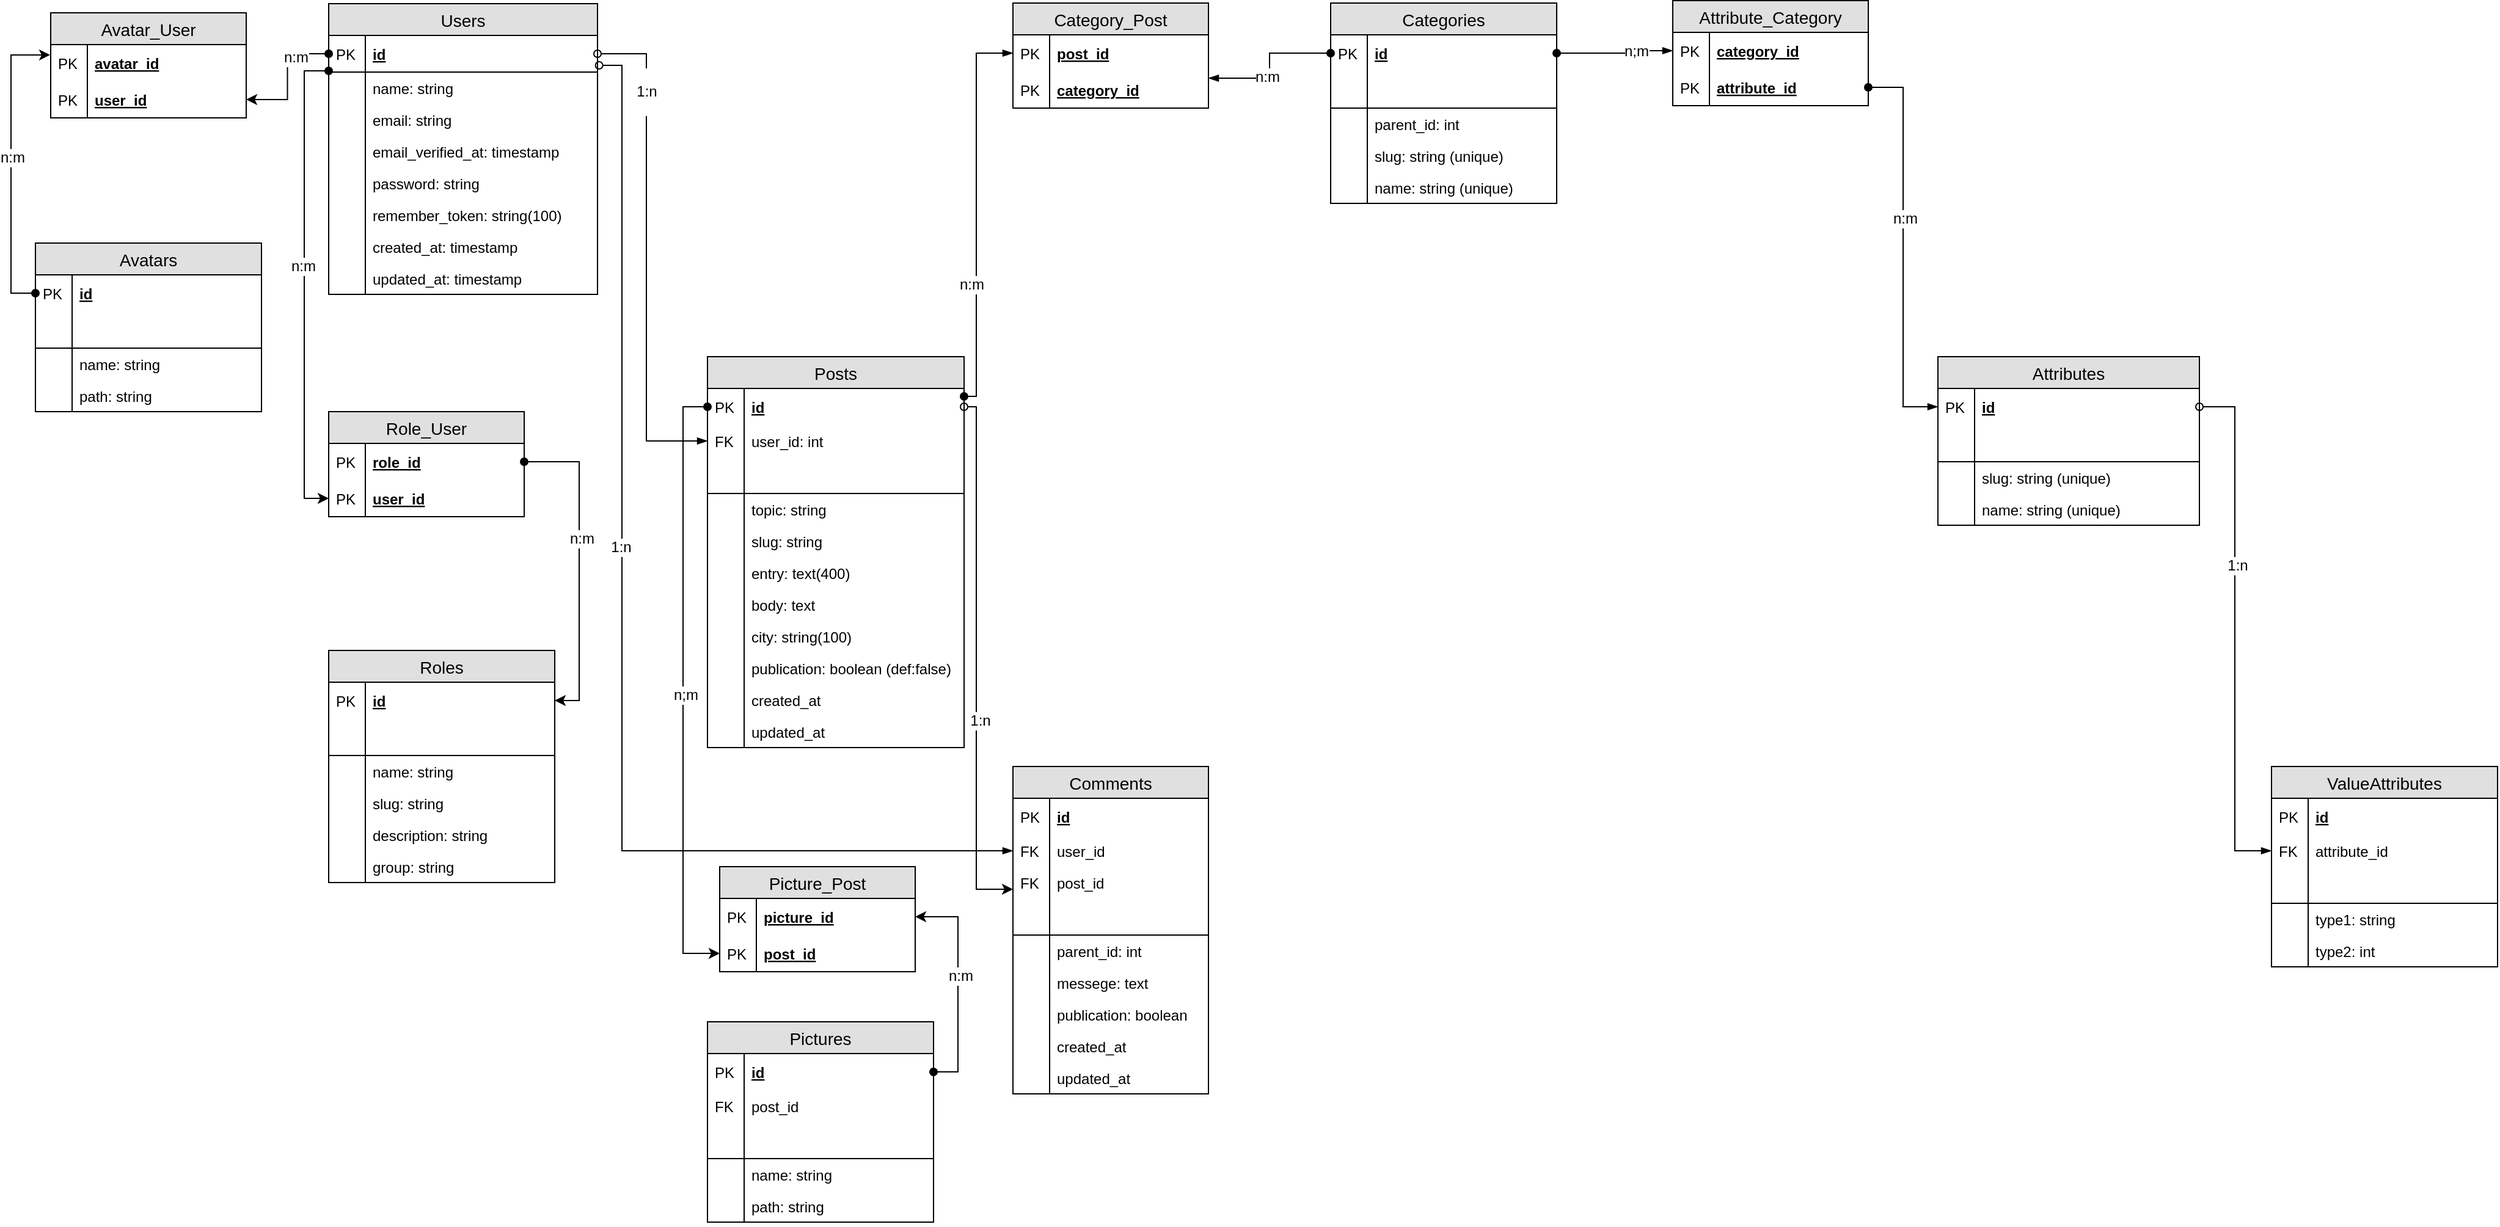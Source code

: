 <mxfile version="12.0.0" type="device" pages="1"><diagram id="Mjf-QHHSBzy2yQbY7D6N" name="Page-1"><mxGraphModel dx="2249" dy="745" grid="1" gridSize="10" guides="1" tooltips="1" connect="1" arrows="1" fold="1" page="1" pageScale="1" pageWidth="827" pageHeight="1169" math="0" shadow="0"><root><mxCell id="0"/><mxCell id="1" parent="0"/><mxCell id="MEmoQbIu5Q7Cqf45wGcA-23" value="Users" style="swimlane;fontStyle=0;childLayout=stackLayout;horizontal=1;startSize=26;fillColor=#e0e0e0;horizontalStack=0;resizeParent=1;resizeParentMax=0;resizeLast=0;collapsible=1;marginBottom=0;swimlaneFillColor=#ffffff;align=center;fontSize=14;strokeColor=#000000;" parent="1" vertex="1"><mxGeometry x="40" y="45" width="220" height="238" as="geometry"><mxRectangle x="40" y="41" width="70" height="26" as="alternateBounds"/></mxGeometry></mxCell><mxCell id="MEmoQbIu5Q7Cqf45wGcA-24" value="id" style="shape=partialRectangle;top=0;left=0;right=0;bottom=1;align=left;verticalAlign=middle;fillColor=none;spacingLeft=34;spacingRight=4;overflow=hidden;rotatable=0;points=[[0,0.5],[1,0.5]];portConstraint=eastwest;dropTarget=0;fontStyle=5;fontSize=12;" parent="MEmoQbIu5Q7Cqf45wGcA-23" vertex="1"><mxGeometry y="26" width="220" height="30" as="geometry"/></mxCell><mxCell id="MEmoQbIu5Q7Cqf45wGcA-25" value="PK" style="shape=partialRectangle;top=0;left=0;bottom=0;fillColor=none;align=left;verticalAlign=middle;spacingLeft=4;spacingRight=4;overflow=hidden;rotatable=0;points=[];portConstraint=eastwest;part=1;fontSize=12;" parent="MEmoQbIu5Q7Cqf45wGcA-24" vertex="1" connectable="0"><mxGeometry width="30" height="30" as="geometry"/></mxCell><mxCell id="MEmoQbIu5Q7Cqf45wGcA-26" value="name: string" style="shape=partialRectangle;top=0;left=0;right=0;bottom=0;align=left;verticalAlign=top;fillColor=none;spacingLeft=34;spacingRight=4;overflow=hidden;rotatable=0;points=[[0,0.5],[1,0.5]];portConstraint=eastwest;dropTarget=0;fontSize=12;" parent="MEmoQbIu5Q7Cqf45wGcA-23" vertex="1"><mxGeometry y="56" width="220" height="26" as="geometry"/></mxCell><mxCell id="MEmoQbIu5Q7Cqf45wGcA-27" value="" style="shape=partialRectangle;top=0;left=0;bottom=0;fillColor=none;align=left;verticalAlign=top;spacingLeft=4;spacingRight=4;overflow=hidden;rotatable=0;points=[];portConstraint=eastwest;part=1;fontSize=12;" parent="MEmoQbIu5Q7Cqf45wGcA-26" vertex="1" connectable="0"><mxGeometry width="30" height="26" as="geometry"/></mxCell><mxCell id="MEmoQbIu5Q7Cqf45wGcA-28" value="email: string" style="shape=partialRectangle;top=0;left=0;right=0;bottom=0;align=left;verticalAlign=top;fillColor=none;spacingLeft=34;spacingRight=4;overflow=hidden;rotatable=0;points=[[0,0.5],[1,0.5]];portConstraint=eastwest;dropTarget=0;fontSize=12;" parent="MEmoQbIu5Q7Cqf45wGcA-23" vertex="1"><mxGeometry y="82" width="220" height="26" as="geometry"/></mxCell><mxCell id="MEmoQbIu5Q7Cqf45wGcA-29" value="" style="shape=partialRectangle;top=0;left=0;bottom=0;fillColor=none;align=left;verticalAlign=top;spacingLeft=4;spacingRight=4;overflow=hidden;rotatable=0;points=[];portConstraint=eastwest;part=1;fontSize=12;" parent="MEmoQbIu5Q7Cqf45wGcA-28" vertex="1" connectable="0"><mxGeometry width="30" height="26" as="geometry"/></mxCell><mxCell id="pBQlAhZeYx9XeG_nFecm-1" value="email_verified_at: timestamp" style="shape=partialRectangle;top=0;left=0;right=0;bottom=0;align=left;verticalAlign=top;fillColor=none;spacingLeft=34;spacingRight=4;overflow=hidden;rotatable=0;points=[[0,0.5],[1,0.5]];portConstraint=eastwest;dropTarget=0;fontSize=12;" parent="MEmoQbIu5Q7Cqf45wGcA-23" vertex="1"><mxGeometry y="108" width="220" height="26" as="geometry"/></mxCell><mxCell id="pBQlAhZeYx9XeG_nFecm-2" value="" style="shape=partialRectangle;top=0;left=0;bottom=0;fillColor=none;align=left;verticalAlign=top;spacingLeft=4;spacingRight=4;overflow=hidden;rotatable=0;points=[];portConstraint=eastwest;part=1;fontSize=12;" parent="pBQlAhZeYx9XeG_nFecm-1" vertex="1" connectable="0"><mxGeometry width="30" height="26" as="geometry"/></mxCell><mxCell id="MEmoQbIu5Q7Cqf45wGcA-30" value="password: string" style="shape=partialRectangle;top=0;left=0;right=0;bottom=0;align=left;verticalAlign=top;fillColor=none;spacingLeft=34;spacingRight=4;overflow=hidden;rotatable=0;points=[[0,0.5],[1,0.5]];portConstraint=eastwest;dropTarget=0;fontSize=12;" parent="MEmoQbIu5Q7Cqf45wGcA-23" vertex="1"><mxGeometry y="134" width="220" height="26" as="geometry"/></mxCell><mxCell id="MEmoQbIu5Q7Cqf45wGcA-31" value="" style="shape=partialRectangle;top=0;left=0;bottom=0;fillColor=none;align=left;verticalAlign=top;spacingLeft=4;spacingRight=4;overflow=hidden;rotatable=0;points=[];portConstraint=eastwest;part=1;fontSize=12;" parent="MEmoQbIu5Q7Cqf45wGcA-30" vertex="1" connectable="0"><mxGeometry width="30" height="26" as="geometry"/></mxCell><mxCell id="MEmoQbIu5Q7Cqf45wGcA-34" value="remember_token: string(100)" style="shape=partialRectangle;top=0;left=0;right=0;bottom=0;align=left;verticalAlign=top;fillColor=none;spacingLeft=34;spacingRight=4;overflow=hidden;rotatable=0;points=[[0,0.5],[1,0.5]];portConstraint=eastwest;dropTarget=0;fontSize=12;" parent="MEmoQbIu5Q7Cqf45wGcA-23" vertex="1"><mxGeometry y="160" width="220" height="26" as="geometry"/></mxCell><mxCell id="MEmoQbIu5Q7Cqf45wGcA-35" value="" style="shape=partialRectangle;top=0;left=0;bottom=0;fillColor=none;align=left;verticalAlign=top;spacingLeft=4;spacingRight=4;overflow=hidden;rotatable=0;points=[];portConstraint=eastwest;part=1;fontSize=12;" parent="MEmoQbIu5Q7Cqf45wGcA-34" vertex="1" connectable="0"><mxGeometry width="30" height="26" as="geometry"/></mxCell><mxCell id="MEmoQbIu5Q7Cqf45wGcA-36" value="created_at: timestamp" style="shape=partialRectangle;top=0;left=0;right=0;bottom=0;align=left;verticalAlign=top;fillColor=none;spacingLeft=34;spacingRight=4;overflow=hidden;rotatable=0;points=[[0,0.5],[1,0.5]];portConstraint=eastwest;dropTarget=0;fontSize=12;" parent="MEmoQbIu5Q7Cqf45wGcA-23" vertex="1"><mxGeometry y="186" width="220" height="26" as="geometry"/></mxCell><mxCell id="MEmoQbIu5Q7Cqf45wGcA-37" value="" style="shape=partialRectangle;top=0;left=0;bottom=0;fillColor=none;align=left;verticalAlign=top;spacingLeft=4;spacingRight=4;overflow=hidden;rotatable=0;points=[];portConstraint=eastwest;part=1;fontSize=12;" parent="MEmoQbIu5Q7Cqf45wGcA-36" vertex="1" connectable="0"><mxGeometry width="30" height="26" as="geometry"/></mxCell><mxCell id="MEmoQbIu5Q7Cqf45wGcA-38" value="updated_at: timestamp" style="shape=partialRectangle;top=0;left=0;right=0;bottom=0;align=left;verticalAlign=top;fillColor=none;spacingLeft=34;spacingRight=4;overflow=hidden;rotatable=0;points=[[0,0.5],[1,0.5]];portConstraint=eastwest;dropTarget=0;fontSize=12;" parent="MEmoQbIu5Q7Cqf45wGcA-23" vertex="1"><mxGeometry y="212" width="220" height="26" as="geometry"/></mxCell><mxCell id="MEmoQbIu5Q7Cqf45wGcA-39" value="" style="shape=partialRectangle;top=0;left=0;bottom=0;fillColor=none;align=left;verticalAlign=top;spacingLeft=4;spacingRight=4;overflow=hidden;rotatable=0;points=[];portConstraint=eastwest;part=1;fontSize=12;" parent="MEmoQbIu5Q7Cqf45wGcA-38" vertex="1" connectable="0"><mxGeometry width="30" height="26" as="geometry"/></mxCell><mxCell id="wJTecskfQE2fZRdjggYK-1" value="Posts" style="swimlane;fontStyle=0;childLayout=stackLayout;horizontal=1;startSize=26;fillColor=#e0e0e0;horizontalStack=0;resizeParent=1;resizeParentMax=0;resizeLast=0;collapsible=1;marginBottom=0;swimlaneFillColor=#ffffff;align=center;fontSize=14;" parent="1" vertex="1"><mxGeometry x="350" y="334" width="210" height="320" as="geometry"><mxRectangle x="510" y="221" width="80" height="26" as="alternateBounds"/></mxGeometry></mxCell><mxCell id="wJTecskfQE2fZRdjggYK-2" value="id" style="shape=partialRectangle;top=0;left=0;right=0;bottom=1;align=left;verticalAlign=middle;fillColor=none;spacingLeft=34;spacingRight=4;overflow=hidden;rotatable=0;points=[[0,0.5],[1,0.5]];portConstraint=eastwest;dropTarget=0;fontStyle=5;fontSize=12;strokeColor=none;" parent="wJTecskfQE2fZRdjggYK-1" vertex="1"><mxGeometry y="26" width="210" height="30" as="geometry"/></mxCell><mxCell id="wJTecskfQE2fZRdjggYK-3" value="PK" style="shape=partialRectangle;top=0;left=0;bottom=0;fillColor=none;align=left;verticalAlign=middle;spacingLeft=4;spacingRight=4;overflow=hidden;rotatable=0;points=[];portConstraint=eastwest;part=1;fontSize=12;" parent="wJTecskfQE2fZRdjggYK-2" vertex="1" connectable="0"><mxGeometry width="30" height="30" as="geometry"/></mxCell><mxCell id="wJTecskfQE2fZRdjggYK-18" value="user_id: int" style="shape=partialRectangle;top=0;left=0;right=0;bottom=0;align=left;verticalAlign=top;fillColor=none;spacingLeft=34;spacingRight=4;overflow=hidden;rotatable=0;points=[[0,0.5],[1,0.5]];portConstraint=eastwest;dropTarget=0;fontSize=12;" parent="wJTecskfQE2fZRdjggYK-1" vertex="1"><mxGeometry y="56" width="210" height="26" as="geometry"/></mxCell><mxCell id="wJTecskfQE2fZRdjggYK-19" value="FK" style="shape=partialRectangle;top=0;left=0;bottom=0;fillColor=none;align=left;verticalAlign=top;spacingLeft=4;spacingRight=4;overflow=hidden;rotatable=0;points=[];portConstraint=eastwest;part=1;fontSize=12;" parent="wJTecskfQE2fZRdjggYK-18" vertex="1" connectable="0"><mxGeometry width="30" height="26" as="geometry"/></mxCell><mxCell id="LMn0GgQT3N-kJlGUwmG6-3" value="" style="shape=partialRectangle;top=0;left=0;right=0;bottom=1;align=left;verticalAlign=middle;fillColor=none;spacingLeft=34;spacingRight=4;overflow=hidden;rotatable=0;points=[[0,0.5],[1,0.5]];portConstraint=eastwest;dropTarget=0;fontStyle=5;fontSize=12;strokeColor=#000000;" parent="wJTecskfQE2fZRdjggYK-1" vertex="1"><mxGeometry y="82" width="210" height="30" as="geometry"/></mxCell><mxCell id="LMn0GgQT3N-kJlGUwmG6-4" value="" style="shape=partialRectangle;top=0;left=0;bottom=0;fillColor=none;align=left;verticalAlign=middle;spacingLeft=4;spacingRight=4;overflow=hidden;rotatable=0;points=[];portConstraint=eastwest;part=1;fontSize=12;" parent="LMn0GgQT3N-kJlGUwmG6-3" vertex="1" connectable="0"><mxGeometry width="30" height="30" as="geometry"/></mxCell><mxCell id="wJTecskfQE2fZRdjggYK-14" value="topic: string" style="shape=partialRectangle;top=0;left=0;right=0;bottom=0;align=left;verticalAlign=top;fillColor=none;spacingLeft=34;spacingRight=4;overflow=hidden;rotatable=0;points=[[0,0.5],[1,0.5]];portConstraint=eastwest;dropTarget=0;fontSize=12;" parent="wJTecskfQE2fZRdjggYK-1" vertex="1"><mxGeometry y="112" width="210" height="26" as="geometry"/></mxCell><mxCell id="wJTecskfQE2fZRdjggYK-15" value="" style="shape=partialRectangle;top=0;left=0;bottom=0;fillColor=none;align=left;verticalAlign=top;spacingLeft=4;spacingRight=4;overflow=hidden;rotatable=0;points=[];portConstraint=eastwest;part=1;fontSize=12;" parent="wJTecskfQE2fZRdjggYK-14" vertex="1" connectable="0"><mxGeometry width="30" height="26" as="geometry"/></mxCell><mxCell id="qIWCBTM3bPMuNUkF1rTx-21" value="slug: string" style="shape=partialRectangle;top=0;left=0;right=0;bottom=0;align=left;verticalAlign=top;fillColor=none;spacingLeft=34;spacingRight=4;overflow=hidden;rotatable=0;points=[[0,0.5],[1,0.5]];portConstraint=eastwest;dropTarget=0;fontSize=12;" parent="wJTecskfQE2fZRdjggYK-1" vertex="1"><mxGeometry y="138" width="210" height="26" as="geometry"/></mxCell><mxCell id="qIWCBTM3bPMuNUkF1rTx-22" value="" style="shape=partialRectangle;top=0;left=0;bottom=0;fillColor=none;align=left;verticalAlign=top;spacingLeft=4;spacingRight=4;overflow=hidden;rotatable=0;points=[];portConstraint=eastwest;part=1;fontSize=12;" parent="qIWCBTM3bPMuNUkF1rTx-21" vertex="1" connectable="0"><mxGeometry width="30" height="26" as="geometry"/></mxCell><mxCell id="qIWCBTM3bPMuNUkF1rTx-37" value="entry: text(400)" style="shape=partialRectangle;top=0;left=0;right=0;bottom=0;align=left;verticalAlign=top;fillColor=none;spacingLeft=34;spacingRight=4;overflow=hidden;rotatable=0;points=[[0,0.5],[1,0.5]];portConstraint=eastwest;dropTarget=0;fontSize=12;" parent="wJTecskfQE2fZRdjggYK-1" vertex="1"><mxGeometry y="164" width="210" height="26" as="geometry"/></mxCell><mxCell id="qIWCBTM3bPMuNUkF1rTx-38" value="" style="shape=partialRectangle;top=0;left=0;bottom=0;fillColor=none;align=left;verticalAlign=top;spacingLeft=4;spacingRight=4;overflow=hidden;rotatable=0;points=[];portConstraint=eastwest;part=1;fontSize=12;" parent="qIWCBTM3bPMuNUkF1rTx-37" vertex="1" connectable="0"><mxGeometry width="30" height="26" as="geometry"/></mxCell><mxCell id="wJTecskfQE2fZRdjggYK-16" value="body: text" style="shape=partialRectangle;top=0;left=0;right=0;bottom=0;align=left;verticalAlign=top;fillColor=none;spacingLeft=34;spacingRight=4;overflow=hidden;rotatable=0;points=[[0,0.5],[1,0.5]];portConstraint=eastwest;dropTarget=0;fontSize=12;" parent="wJTecskfQE2fZRdjggYK-1" vertex="1"><mxGeometry y="190" width="210" height="26" as="geometry"/></mxCell><mxCell id="wJTecskfQE2fZRdjggYK-17" value="" style="shape=partialRectangle;top=0;left=0;bottom=0;fillColor=none;align=left;verticalAlign=top;spacingLeft=4;spacingRight=4;overflow=hidden;rotatable=0;points=[];portConstraint=eastwest;part=1;fontSize=12;" parent="wJTecskfQE2fZRdjggYK-16" vertex="1" connectable="0"><mxGeometry width="30" height="26" as="geometry"/></mxCell><mxCell id="wJTecskfQE2fZRdjggYK-62" value="city: string(100)" style="shape=partialRectangle;top=0;left=0;right=0;bottom=0;align=left;verticalAlign=top;fillColor=none;spacingLeft=34;spacingRight=4;overflow=hidden;rotatable=0;points=[[0,0.5],[1,0.5]];portConstraint=eastwest;dropTarget=0;fontSize=12;" parent="wJTecskfQE2fZRdjggYK-1" vertex="1"><mxGeometry y="216" width="210" height="26" as="geometry"/></mxCell><mxCell id="wJTecskfQE2fZRdjggYK-63" value="" style="shape=partialRectangle;top=0;left=0;bottom=0;fillColor=none;align=left;verticalAlign=top;spacingLeft=4;spacingRight=4;overflow=hidden;rotatable=0;points=[];portConstraint=eastwest;part=1;fontSize=12;" parent="wJTecskfQE2fZRdjggYK-62" vertex="1" connectable="0"><mxGeometry width="30" height="26" as="geometry"/></mxCell><mxCell id="wJTecskfQE2fZRdjggYK-20" value="publication: boolean (def:false)" style="shape=partialRectangle;top=0;left=0;right=0;bottom=0;align=left;verticalAlign=top;fillColor=none;spacingLeft=34;spacingRight=4;overflow=hidden;rotatable=0;points=[[0,0.5],[1,0.5]];portConstraint=eastwest;dropTarget=0;fontSize=12;" parent="wJTecskfQE2fZRdjggYK-1" vertex="1"><mxGeometry y="242" width="210" height="26" as="geometry"/></mxCell><mxCell id="wJTecskfQE2fZRdjggYK-21" value="" style="shape=partialRectangle;top=0;left=0;bottom=0;fillColor=none;align=left;verticalAlign=top;spacingLeft=4;spacingRight=4;overflow=hidden;rotatable=0;points=[];portConstraint=eastwest;part=1;fontSize=12;" parent="wJTecskfQE2fZRdjggYK-20" vertex="1" connectable="0"><mxGeometry width="30" height="26" as="geometry"/></mxCell><mxCell id="wJTecskfQE2fZRdjggYK-30" value="created_at" style="shape=partialRectangle;top=0;left=0;right=0;bottom=0;align=left;verticalAlign=top;fillColor=none;spacingLeft=34;spacingRight=4;overflow=hidden;rotatable=0;points=[[0,0.5],[1,0.5]];portConstraint=eastwest;dropTarget=0;fontSize=12;" parent="wJTecskfQE2fZRdjggYK-1" vertex="1"><mxGeometry y="268" width="210" height="26" as="geometry"/></mxCell><mxCell id="wJTecskfQE2fZRdjggYK-31" value="" style="shape=partialRectangle;top=0;left=0;bottom=0;fillColor=none;align=left;verticalAlign=top;spacingLeft=4;spacingRight=4;overflow=hidden;rotatable=0;points=[];portConstraint=eastwest;part=1;fontSize=12;" parent="wJTecskfQE2fZRdjggYK-30" vertex="1" connectable="0"><mxGeometry width="30" height="26" as="geometry"/></mxCell><mxCell id="wJTecskfQE2fZRdjggYK-32" value="updated_at" style="shape=partialRectangle;top=0;left=0;right=0;bottom=0;align=left;verticalAlign=top;fillColor=none;spacingLeft=34;spacingRight=4;overflow=hidden;rotatable=0;points=[[0,0.5],[1,0.5]];portConstraint=eastwest;dropTarget=0;fontSize=12;" parent="wJTecskfQE2fZRdjggYK-1" vertex="1"><mxGeometry y="294" width="210" height="26" as="geometry"/></mxCell><mxCell id="wJTecskfQE2fZRdjggYK-33" value="" style="shape=partialRectangle;top=0;left=0;bottom=0;fillColor=none;align=left;verticalAlign=top;spacingLeft=4;spacingRight=4;overflow=hidden;rotatable=0;points=[];portConstraint=eastwest;part=1;fontSize=12;" parent="wJTecskfQE2fZRdjggYK-32" vertex="1" connectable="0"><mxGeometry width="30" height="26" as="geometry"/></mxCell><mxCell id="wJTecskfQE2fZRdjggYK-34" value="Comments" style="swimlane;fontStyle=0;childLayout=stackLayout;horizontal=1;startSize=26;fillColor=#e0e0e0;horizontalStack=0;resizeParent=1;resizeParentMax=0;resizeLast=0;collapsible=1;marginBottom=0;swimlaneFillColor=#ffffff;align=center;fontSize=14;" parent="1" vertex="1"><mxGeometry x="600" y="669.5" width="160" height="268" as="geometry"/></mxCell><mxCell id="wJTecskfQE2fZRdjggYK-35" value="id" style="shape=partialRectangle;top=0;left=0;right=0;bottom=1;align=left;verticalAlign=middle;fillColor=none;spacingLeft=34;spacingRight=4;overflow=hidden;rotatable=0;points=[[0,0.5],[1,0.5]];portConstraint=eastwest;dropTarget=0;fontStyle=5;fontSize=12;strokeColor=none;" parent="wJTecskfQE2fZRdjggYK-34" vertex="1"><mxGeometry y="26" width="160" height="30" as="geometry"/></mxCell><mxCell id="wJTecskfQE2fZRdjggYK-36" value="PK" style="shape=partialRectangle;top=0;left=0;bottom=0;fillColor=none;align=left;verticalAlign=middle;spacingLeft=4;spacingRight=4;overflow=hidden;rotatable=0;points=[];portConstraint=eastwest;part=1;fontSize=12;" parent="wJTecskfQE2fZRdjggYK-35" vertex="1" connectable="0"><mxGeometry width="30" height="30" as="geometry"/></mxCell><mxCell id="Vqks1hH4E-778iBtCs7Z-1" value="user_id" style="shape=partialRectangle;top=0;left=0;right=0;bottom=0;align=left;verticalAlign=top;fillColor=none;spacingLeft=34;spacingRight=4;overflow=hidden;rotatable=0;points=[[0,0.5],[1,0.5]];portConstraint=eastwest;dropTarget=0;fontSize=12;" parent="wJTecskfQE2fZRdjggYK-34" vertex="1"><mxGeometry y="56" width="160" height="26" as="geometry"/></mxCell><mxCell id="Vqks1hH4E-778iBtCs7Z-2" value="FK" style="shape=partialRectangle;top=0;left=0;bottom=0;fillColor=none;align=left;verticalAlign=top;spacingLeft=4;spacingRight=4;overflow=hidden;rotatable=0;points=[];portConstraint=eastwest;part=1;fontSize=12;" parent="Vqks1hH4E-778iBtCs7Z-1" vertex="1" connectable="0"><mxGeometry width="30" height="26" as="geometry"/></mxCell><mxCell id="24334l4uyx2B4D5Qh5dZ-1" value="post_id" style="shape=partialRectangle;top=0;left=0;right=0;bottom=0;align=left;verticalAlign=top;fillColor=none;spacingLeft=34;spacingRight=4;overflow=hidden;rotatable=0;points=[[0,0.5],[1,0.5]];portConstraint=eastwest;dropTarget=0;fontSize=12;" parent="wJTecskfQE2fZRdjggYK-34" vertex="1"><mxGeometry y="82" width="160" height="26" as="geometry"/></mxCell><mxCell id="24334l4uyx2B4D5Qh5dZ-2" value="FK" style="shape=partialRectangle;top=0;left=0;bottom=0;fillColor=none;align=left;verticalAlign=top;spacingLeft=4;spacingRight=4;overflow=hidden;rotatable=0;points=[];portConstraint=eastwest;part=1;fontSize=12;" parent="24334l4uyx2B4D5Qh5dZ-1" vertex="1" connectable="0"><mxGeometry width="30" height="26" as="geometry"/></mxCell><mxCell id="Vqks1hH4E-778iBtCs7Z-3" value="" style="shape=partialRectangle;top=0;left=0;right=0;bottom=1;align=left;verticalAlign=middle;fillColor=none;spacingLeft=34;spacingRight=4;overflow=hidden;rotatable=0;points=[[0,0.5],[1,0.5]];portConstraint=eastwest;dropTarget=0;fontStyle=5;fontSize=12;" parent="wJTecskfQE2fZRdjggYK-34" vertex="1"><mxGeometry y="108" width="160" height="30" as="geometry"/></mxCell><mxCell id="Vqks1hH4E-778iBtCs7Z-4" value="" style="shape=partialRectangle;top=0;left=0;bottom=0;fillColor=none;align=left;verticalAlign=middle;spacingLeft=4;spacingRight=4;overflow=hidden;rotatable=0;points=[];portConstraint=eastwest;part=1;fontSize=12;" parent="Vqks1hH4E-778iBtCs7Z-3" vertex="1" connectable="0"><mxGeometry width="30" height="30" as="geometry"/></mxCell><mxCell id="tMDPTyEsYtds4OY3ekNe-7" value="parent_id: int" style="shape=partialRectangle;top=0;left=0;right=0;bottom=0;align=left;verticalAlign=top;fillColor=none;spacingLeft=34;spacingRight=4;overflow=hidden;rotatable=0;points=[[0,0.5],[1,0.5]];portConstraint=eastwest;dropTarget=0;fontSize=12;" parent="wJTecskfQE2fZRdjggYK-34" vertex="1"><mxGeometry y="138" width="160" height="26" as="geometry"/></mxCell><mxCell id="tMDPTyEsYtds4OY3ekNe-8" value="" style="shape=partialRectangle;top=0;left=0;bottom=0;fillColor=none;align=left;verticalAlign=top;spacingLeft=4;spacingRight=4;overflow=hidden;rotatable=0;points=[];portConstraint=eastwest;part=1;fontSize=12;" parent="tMDPTyEsYtds4OY3ekNe-7" vertex="1" connectable="0"><mxGeometry width="30" height="26" as="geometry"/></mxCell><mxCell id="wJTecskfQE2fZRdjggYK-45" value="messege: text" style="shape=partialRectangle;top=0;left=0;right=0;bottom=0;align=left;verticalAlign=top;fillColor=none;spacingLeft=34;spacingRight=4;overflow=hidden;rotatable=0;points=[[0,0.5],[1,0.5]];portConstraint=eastwest;dropTarget=0;fontSize=12;" parent="wJTecskfQE2fZRdjggYK-34" vertex="1"><mxGeometry y="164" width="160" height="26" as="geometry"/></mxCell><mxCell id="wJTecskfQE2fZRdjggYK-46" value="" style="shape=partialRectangle;top=0;left=0;bottom=0;fillColor=none;align=left;verticalAlign=top;spacingLeft=4;spacingRight=4;overflow=hidden;rotatable=0;points=[];portConstraint=eastwest;part=1;fontSize=12;" parent="wJTecskfQE2fZRdjggYK-45" vertex="1" connectable="0"><mxGeometry width="30" height="26" as="geometry"/></mxCell><mxCell id="FSl1Wvq5VO-YlQkLxpSd-59" value="publication: boolean" style="shape=partialRectangle;top=0;left=0;right=0;bottom=0;align=left;verticalAlign=top;fillColor=none;spacingLeft=34;spacingRight=4;overflow=hidden;rotatable=0;points=[[0,0.5],[1,0.5]];portConstraint=eastwest;dropTarget=0;fontSize=12;" parent="wJTecskfQE2fZRdjggYK-34" vertex="1"><mxGeometry y="190" width="160" height="26" as="geometry"/></mxCell><mxCell id="FSl1Wvq5VO-YlQkLxpSd-60" value="" style="shape=partialRectangle;top=0;left=0;bottom=0;fillColor=none;align=left;verticalAlign=top;spacingLeft=4;spacingRight=4;overflow=hidden;rotatable=0;points=[];portConstraint=eastwest;part=1;fontSize=12;" parent="FSl1Wvq5VO-YlQkLxpSd-59" vertex="1" connectable="0"><mxGeometry width="30" height="26" as="geometry"/></mxCell><mxCell id="wJTecskfQE2fZRdjggYK-54" value="created_at" style="shape=partialRectangle;top=0;left=0;right=0;bottom=0;align=left;verticalAlign=top;fillColor=none;spacingLeft=34;spacingRight=4;overflow=hidden;rotatable=0;points=[[0,0.5],[1,0.5]];portConstraint=eastwest;dropTarget=0;fontSize=12;" parent="wJTecskfQE2fZRdjggYK-34" vertex="1"><mxGeometry y="216" width="160" height="26" as="geometry"/></mxCell><mxCell id="wJTecskfQE2fZRdjggYK-55" value="" style="shape=partialRectangle;top=0;left=0;bottom=0;fillColor=none;align=left;verticalAlign=top;spacingLeft=4;spacingRight=4;overflow=hidden;rotatable=0;points=[];portConstraint=eastwest;part=1;fontSize=12;" parent="wJTecskfQE2fZRdjggYK-54" vertex="1" connectable="0"><mxGeometry width="30" height="26" as="geometry"/></mxCell><mxCell id="wJTecskfQE2fZRdjggYK-56" value="updated_at" style="shape=partialRectangle;top=0;left=0;right=0;bottom=0;align=left;verticalAlign=top;fillColor=none;spacingLeft=34;spacingRight=4;overflow=hidden;rotatable=0;points=[[0,0.5],[1,0.5]];portConstraint=eastwest;dropTarget=0;fontSize=12;" parent="wJTecskfQE2fZRdjggYK-34" vertex="1"><mxGeometry y="242" width="160" height="26" as="geometry"/></mxCell><mxCell id="wJTecskfQE2fZRdjggYK-57" value="" style="shape=partialRectangle;top=0;left=0;bottom=0;fillColor=none;align=left;verticalAlign=top;spacingLeft=4;spacingRight=4;overflow=hidden;rotatable=0;points=[];portConstraint=eastwest;part=1;fontSize=12;" parent="wJTecskfQE2fZRdjggYK-56" vertex="1" connectable="0"><mxGeometry width="30" height="26" as="geometry"/></mxCell><mxCell id="wJTecskfQE2fZRdjggYK-69" value="Categories" style="swimlane;fontStyle=0;childLayout=stackLayout;horizontal=1;startSize=26;fillColor=#e0e0e0;horizontalStack=0;resizeParent=1;resizeParentMax=0;resizeLast=0;collapsible=1;marginBottom=0;swimlaneFillColor=#ffffff;align=center;fontSize=14;" parent="1" vertex="1"><mxGeometry x="860" y="44.5" width="185" height="164" as="geometry"><mxRectangle x="640" y="64" width="90" height="26" as="alternateBounds"/></mxGeometry></mxCell><mxCell id="wJTecskfQE2fZRdjggYK-70" value="id" style="shape=partialRectangle;top=0;left=0;right=0;bottom=1;align=left;verticalAlign=middle;fillColor=none;spacingLeft=34;spacingRight=4;overflow=hidden;rotatable=0;points=[[0,0.5],[1,0.5]];portConstraint=eastwest;dropTarget=0;fontStyle=5;fontSize=12;strokeColor=none;" parent="wJTecskfQE2fZRdjggYK-69" vertex="1"><mxGeometry y="26" width="185" height="30" as="geometry"/></mxCell><mxCell id="wJTecskfQE2fZRdjggYK-71" value="PK" style="shape=partialRectangle;top=0;left=0;bottom=0;fillColor=none;align=left;verticalAlign=middle;spacingLeft=4;spacingRight=4;overflow=hidden;rotatable=0;points=[];portConstraint=eastwest;part=1;fontSize=12;" parent="wJTecskfQE2fZRdjggYK-70" vertex="1" connectable="0"><mxGeometry width="30" height="30" as="geometry"/></mxCell><mxCell id="Vqks1hH4E-778iBtCs7Z-10" value="" style="shape=partialRectangle;top=0;left=0;right=0;bottom=1;align=left;verticalAlign=middle;fillColor=none;spacingLeft=34;spacingRight=4;overflow=hidden;rotatable=0;points=[[0,0.5],[1,0.5]];portConstraint=eastwest;dropTarget=0;fontStyle=5;fontSize=12;" parent="wJTecskfQE2fZRdjggYK-69" vertex="1"><mxGeometry y="56" width="185" height="30" as="geometry"/></mxCell><mxCell id="Vqks1hH4E-778iBtCs7Z-11" value="" style="shape=partialRectangle;top=0;left=0;bottom=0;fillColor=none;align=left;verticalAlign=middle;spacingLeft=4;spacingRight=4;overflow=hidden;rotatable=0;points=[];portConstraint=eastwest;part=1;fontSize=12;" parent="Vqks1hH4E-778iBtCs7Z-10" vertex="1" connectable="0"><mxGeometry width="30" height="30" as="geometry"/></mxCell><mxCell id="X2jOLNgBJ2aDy-NI1pfr-1" value="parent_id: int" style="shape=partialRectangle;top=0;left=0;right=0;bottom=0;align=left;verticalAlign=top;fillColor=none;spacingLeft=34;spacingRight=4;overflow=hidden;rotatable=0;points=[[0,0.5],[1,0.5]];portConstraint=eastwest;dropTarget=0;fontSize=12;strokeColor=#000000;perimeterSpacing=0;strokeWidth=1;" parent="wJTecskfQE2fZRdjggYK-69" vertex="1"><mxGeometry y="86" width="185" height="26" as="geometry"/></mxCell><mxCell id="X2jOLNgBJ2aDy-NI1pfr-2" value="" style="shape=partialRectangle;top=0;left=0;bottom=0;fillColor=none;align=left;verticalAlign=top;spacingLeft=4;spacingRight=4;overflow=hidden;rotatable=0;points=[];portConstraint=eastwest;part=1;fontSize=12;" parent="X2jOLNgBJ2aDy-NI1pfr-1" vertex="1" connectable="0"><mxGeometry width="30" height="26" as="geometry"/></mxCell><mxCell id="qIWCBTM3bPMuNUkF1rTx-35" value="slug: string (unique)" style="shape=partialRectangle;top=0;left=0;right=0;bottom=0;align=left;verticalAlign=top;fillColor=none;spacingLeft=34;spacingRight=4;overflow=hidden;rotatable=0;points=[[0,0.5],[1,0.5]];portConstraint=eastwest;dropTarget=0;fontSize=12;strokeColor=#000000;perimeterSpacing=0;strokeWidth=1;" parent="wJTecskfQE2fZRdjggYK-69" vertex="1"><mxGeometry y="112" width="185" height="26" as="geometry"/></mxCell><mxCell id="qIWCBTM3bPMuNUkF1rTx-36" value="" style="shape=partialRectangle;top=0;left=0;bottom=0;fillColor=none;align=left;verticalAlign=top;spacingLeft=4;spacingRight=4;overflow=hidden;rotatable=0;points=[];portConstraint=eastwest;part=1;fontSize=12;" parent="qIWCBTM3bPMuNUkF1rTx-35" vertex="1" connectable="0"><mxGeometry width="30" height="26" as="geometry"/></mxCell><mxCell id="Vqks1hH4E-778iBtCs7Z-8" value="name: string (unique)" style="shape=partialRectangle;top=0;left=0;right=0;bottom=0;align=left;verticalAlign=top;fillColor=none;spacingLeft=34;spacingRight=4;overflow=hidden;rotatable=0;points=[[0,0.5],[1,0.5]];portConstraint=eastwest;dropTarget=0;fontSize=12;strokeColor=#000000;perimeterSpacing=0;strokeWidth=1;" parent="wJTecskfQE2fZRdjggYK-69" vertex="1"><mxGeometry y="138" width="185" height="26" as="geometry"/></mxCell><mxCell id="Vqks1hH4E-778iBtCs7Z-9" value="" style="shape=partialRectangle;top=0;left=0;bottom=0;fillColor=none;align=left;verticalAlign=top;spacingLeft=4;spacingRight=4;overflow=hidden;rotatable=0;points=[];portConstraint=eastwest;part=1;fontSize=12;" parent="Vqks1hH4E-778iBtCs7Z-8" vertex="1" connectable="0"><mxGeometry width="30" height="26" as="geometry"/></mxCell><mxCell id="wJTecskfQE2fZRdjggYK-81" value="Category_Post" style="swimlane;fontStyle=0;childLayout=stackLayout;horizontal=1;startSize=26;fillColor=#e0e0e0;horizontalStack=0;resizeParent=1;resizeParentMax=0;resizeLast=0;collapsible=1;marginBottom=0;swimlaneFillColor=#ffffff;align=center;fontSize=14;" parent="1" vertex="1"><mxGeometry x="600" y="44.5" width="160" height="86" as="geometry"><mxRectangle x="480" y="84" width="140" height="26" as="alternateBounds"/></mxGeometry></mxCell><mxCell id="wJTecskfQE2fZRdjggYK-82" value="post_id" style="shape=partialRectangle;top=0;left=0;right=0;bottom=1;align=left;verticalAlign=middle;fillColor=none;spacingLeft=34;spacingRight=4;overflow=hidden;rotatable=0;points=[[0,0.5],[1,0.5]];portConstraint=eastwest;dropTarget=0;fontStyle=5;fontSize=12;strokeColor=none;" parent="wJTecskfQE2fZRdjggYK-81" vertex="1"><mxGeometry y="26" width="160" height="30" as="geometry"/></mxCell><mxCell id="wJTecskfQE2fZRdjggYK-83" value="PK" style="shape=partialRectangle;top=0;left=0;bottom=0;fillColor=none;align=left;verticalAlign=middle;spacingLeft=4;spacingRight=4;overflow=hidden;rotatable=0;points=[];portConstraint=eastwest;part=1;fontSize=12;" parent="wJTecskfQE2fZRdjggYK-82" vertex="1" connectable="0"><mxGeometry width="30" height="30" as="geometry"/></mxCell><mxCell id="FSl1Wvq5VO-YlQkLxpSd-1" value="category_id" style="shape=partialRectangle;top=0;left=0;right=0;bottom=1;align=left;verticalAlign=middle;fillColor=none;spacingLeft=34;spacingRight=4;overflow=hidden;rotatable=0;points=[[0,0.5],[1,0.5]];portConstraint=eastwest;dropTarget=0;fontStyle=5;fontSize=12;" parent="wJTecskfQE2fZRdjggYK-81" vertex="1"><mxGeometry y="56" width="160" height="30" as="geometry"/></mxCell><mxCell id="FSl1Wvq5VO-YlQkLxpSd-2" value="PK" style="shape=partialRectangle;top=0;left=0;bottom=0;fillColor=none;align=left;verticalAlign=middle;spacingLeft=4;spacingRight=4;overflow=hidden;rotatable=0;points=[];portConstraint=eastwest;part=1;fontSize=12;" parent="FSl1Wvq5VO-YlQkLxpSd-1" vertex="1" connectable="0"><mxGeometry width="30" height="30" as="geometry"/></mxCell><mxCell id="FSl1Wvq5VO-YlQkLxpSd-29" style="edgeStyle=orthogonalEdgeStyle;rounded=0;orthogonalLoop=1;jettySize=auto;html=1;exitX=1;exitY=0.5;exitDx=0;exitDy=0;startArrow=oval;startFill=0;" parent="1" source="wJTecskfQE2fZRdjggYK-2" edge="1"><mxGeometry relative="1" as="geometry"><mxPoint x="600" y="770" as="targetPoint"/><Array as="points"><mxPoint x="570" y="375"/><mxPoint x="570" y="770"/><mxPoint x="600" y="770"/></Array></mxGeometry></mxCell><mxCell id="kSRoqjHWO9hbMyRCjwvE-13" value="1:n" style="text;html=1;resizable=0;points=[];align=center;verticalAlign=middle;labelBackgroundColor=#ffffff;" parent="FSl1Wvq5VO-YlQkLxpSd-29" vertex="1" connectable="0"><mxGeometry x="0.225" y="3" relative="1" as="geometry"><mxPoint as="offset"/></mxGeometry></mxCell><mxCell id="FSl1Wvq5VO-YlQkLxpSd-110" style="edgeStyle=orthogonalEdgeStyle;rounded=0;orthogonalLoop=1;jettySize=auto;html=1;entryX=0;entryY=0.5;entryDx=0;entryDy=0;startArrow=oval;startFill=0;endArrow=blockThin;endFill=1;exitX=1;exitY=0.5;exitDx=0;exitDy=0;" parent="1" source="MEmoQbIu5Q7Cqf45wGcA-24" target="wJTecskfQE2fZRdjggYK-18" edge="1"><mxGeometry relative="1" as="geometry"><Array as="points"><mxPoint x="300" y="86"/><mxPoint x="300" y="403"/></Array><mxPoint x="280" y="410" as="sourcePoint"/></mxGeometry></mxCell><mxCell id="kSRoqjHWO9hbMyRCjwvE-11" value="&lt;p style=&quot;line-height: 120%&quot;&gt;1:n&lt;/p&gt;" style="text;html=1;resizable=0;points=[];align=center;verticalAlign=middle;labelBackgroundColor=#ffffff;" parent="FSl1Wvq5VO-YlQkLxpSd-110" vertex="1" connectable="0"><mxGeometry x="-0.271" relative="1" as="geometry"><mxPoint y="-77.5" as="offset"/></mxGeometry></mxCell><mxCell id="wFvq9jtje4bk1G8-es_t-1" value="Attributes" style="swimlane;fontStyle=0;childLayout=stackLayout;horizontal=1;startSize=26;fillColor=#e0e0e0;horizontalStack=0;resizeParent=1;resizeParentMax=0;resizeLast=0;collapsible=1;marginBottom=0;swimlaneFillColor=#ffffff;align=center;fontSize=14;" parent="1" vertex="1"><mxGeometry x="1357" y="334" width="214" height="138" as="geometry"/></mxCell><mxCell id="wFvq9jtje4bk1G8-es_t-2" value="id" style="shape=partialRectangle;top=0;left=0;right=0;bottom=1;align=left;verticalAlign=middle;fillColor=none;spacingLeft=34;spacingRight=4;overflow=hidden;rotatable=0;points=[[0,0.5],[1,0.5]];portConstraint=eastwest;dropTarget=0;fontStyle=5;fontSize=12;strokeColor=none;" parent="wFvq9jtje4bk1G8-es_t-1" vertex="1"><mxGeometry y="26" width="214" height="30" as="geometry"/></mxCell><mxCell id="wFvq9jtje4bk1G8-es_t-3" value="PK" style="shape=partialRectangle;top=0;left=0;bottom=0;fillColor=none;align=left;verticalAlign=middle;spacingLeft=4;spacingRight=4;overflow=hidden;rotatable=0;points=[];portConstraint=eastwest;part=1;fontSize=12;" parent="wFvq9jtje4bk1G8-es_t-2" vertex="1" connectable="0"><mxGeometry width="30" height="30" as="geometry"/></mxCell><mxCell id="wFvq9jtje4bk1G8-es_t-6" value="" style="shape=partialRectangle;top=0;left=0;right=0;bottom=1;align=left;verticalAlign=middle;fillColor=none;spacingLeft=34;spacingRight=4;overflow=hidden;rotatable=0;points=[[0,0.5],[1,0.5]];portConstraint=eastwest;dropTarget=0;fontStyle=5;fontSize=12;" parent="wFvq9jtje4bk1G8-es_t-1" vertex="1"><mxGeometry y="56" width="214" height="30" as="geometry"/></mxCell><mxCell id="wFvq9jtje4bk1G8-es_t-7" value="" style="shape=partialRectangle;top=0;left=0;bottom=0;fillColor=none;align=left;verticalAlign=middle;spacingLeft=4;spacingRight=4;overflow=hidden;rotatable=0;points=[];portConstraint=eastwest;part=1;fontSize=12;" parent="wFvq9jtje4bk1G8-es_t-6" vertex="1" connectable="0"><mxGeometry width="30" height="30" as="geometry"/></mxCell><mxCell id="FSl1Wvq5VO-YlQkLxpSd-31" value="slug: string (unique)" style="shape=partialRectangle;top=0;left=0;right=0;bottom=0;align=left;verticalAlign=top;fillColor=none;spacingLeft=34;spacingRight=4;overflow=hidden;rotatable=0;points=[[0,0.5],[1,0.5]];portConstraint=eastwest;dropTarget=0;fontSize=12;" parent="wFvq9jtje4bk1G8-es_t-1" vertex="1"><mxGeometry y="86" width="214" height="26" as="geometry"/></mxCell><mxCell id="FSl1Wvq5VO-YlQkLxpSd-32" value="" style="shape=partialRectangle;top=0;left=0;bottom=0;fillColor=none;align=left;verticalAlign=top;spacingLeft=4;spacingRight=4;overflow=hidden;rotatable=0;points=[];portConstraint=eastwest;part=1;fontSize=12;" parent="FSl1Wvq5VO-YlQkLxpSd-31" vertex="1" connectable="0"><mxGeometry width="30" height="26" as="geometry"/></mxCell><mxCell id="BqoE16U3rYp2ib2j2BhG-10" value="name: string (unique)" style="shape=partialRectangle;top=0;left=0;right=0;bottom=0;align=left;verticalAlign=top;fillColor=none;spacingLeft=34;spacingRight=4;overflow=hidden;rotatable=0;points=[[0,0.5],[1,0.5]];portConstraint=eastwest;dropTarget=0;fontSize=12;" vertex="1" parent="wFvq9jtje4bk1G8-es_t-1"><mxGeometry y="112" width="214" height="26" as="geometry"/></mxCell><mxCell id="BqoE16U3rYp2ib2j2BhG-11" value="" style="shape=partialRectangle;top=0;left=0;bottom=0;fillColor=none;align=left;verticalAlign=top;spacingLeft=4;spacingRight=4;overflow=hidden;rotatable=0;points=[];portConstraint=eastwest;part=1;fontSize=12;" vertex="1" connectable="0" parent="BqoE16U3rYp2ib2j2BhG-10"><mxGeometry width="30" height="26" as="geometry"/></mxCell><mxCell id="kSRoqjHWO9hbMyRCjwvE-1" value="ValueAttributes" style="swimlane;fontStyle=0;childLayout=stackLayout;horizontal=1;startSize=26;fillColor=#e0e0e0;horizontalStack=0;resizeParent=1;resizeParentMax=0;resizeLast=0;collapsible=1;marginBottom=0;swimlaneFillColor=#ffffff;align=center;fontSize=14;" parent="1" vertex="1"><mxGeometry x="1630" y="669.5" width="185" height="164" as="geometry"><mxRectangle x="640" y="64" width="90" height="26" as="alternateBounds"/></mxGeometry></mxCell><mxCell id="kSRoqjHWO9hbMyRCjwvE-2" value="id" style="shape=partialRectangle;top=0;left=0;right=0;bottom=1;align=left;verticalAlign=middle;fillColor=none;spacingLeft=34;spacingRight=4;overflow=hidden;rotatable=0;points=[[0,0.5],[1,0.5]];portConstraint=eastwest;dropTarget=0;fontStyle=5;fontSize=12;strokeColor=none;" parent="kSRoqjHWO9hbMyRCjwvE-1" vertex="1"><mxGeometry y="26" width="185" height="30" as="geometry"/></mxCell><mxCell id="kSRoqjHWO9hbMyRCjwvE-3" value="PK" style="shape=partialRectangle;top=0;left=0;bottom=0;fillColor=none;align=left;verticalAlign=middle;spacingLeft=4;spacingRight=4;overflow=hidden;rotatable=0;points=[];portConstraint=eastwest;part=1;fontSize=12;" parent="kSRoqjHWO9hbMyRCjwvE-2" vertex="1" connectable="0"><mxGeometry width="30" height="30" as="geometry"/></mxCell><mxCell id="kSRoqjHWO9hbMyRCjwvE-8" value="attribute_id" style="shape=partialRectangle;top=0;left=0;right=0;bottom=0;align=left;verticalAlign=top;fillColor=none;spacingLeft=34;spacingRight=4;overflow=hidden;rotatable=0;points=[[0,0.5],[1,0.5]];portConstraint=eastwest;dropTarget=0;fontSize=12;" parent="kSRoqjHWO9hbMyRCjwvE-1" vertex="1"><mxGeometry y="56" width="185" height="26" as="geometry"/></mxCell><mxCell id="kSRoqjHWO9hbMyRCjwvE-9" value="FK" style="shape=partialRectangle;top=0;left=0;bottom=0;fillColor=none;align=left;verticalAlign=top;spacingLeft=4;spacingRight=4;overflow=hidden;rotatable=0;points=[];portConstraint=eastwest;part=1;fontSize=12;" parent="kSRoqjHWO9hbMyRCjwvE-8" vertex="1" connectable="0"><mxGeometry width="30" height="26" as="geometry"/></mxCell><mxCell id="kSRoqjHWO9hbMyRCjwvE-4" value="" style="shape=partialRectangle;top=0;left=0;right=0;bottom=1;align=left;verticalAlign=middle;fillColor=none;spacingLeft=34;spacingRight=4;overflow=hidden;rotatable=0;points=[[0,0.5],[1,0.5]];portConstraint=eastwest;dropTarget=0;fontStyle=5;fontSize=12;" parent="kSRoqjHWO9hbMyRCjwvE-1" vertex="1"><mxGeometry y="82" width="185" height="30" as="geometry"/></mxCell><mxCell id="kSRoqjHWO9hbMyRCjwvE-5" value="" style="shape=partialRectangle;top=0;left=0;bottom=0;fillColor=none;align=left;verticalAlign=middle;spacingLeft=4;spacingRight=4;overflow=hidden;rotatable=0;points=[];portConstraint=eastwest;part=1;fontSize=12;" parent="kSRoqjHWO9hbMyRCjwvE-4" vertex="1" connectable="0"><mxGeometry width="30" height="30" as="geometry"/></mxCell><mxCell id="kSRoqjHWO9hbMyRCjwvE-6" value="type1: string" style="shape=partialRectangle;top=0;left=0;right=0;bottom=0;align=left;verticalAlign=top;fillColor=none;spacingLeft=34;spacingRight=4;overflow=hidden;rotatable=0;points=[[0,0.5],[1,0.5]];portConstraint=eastwest;dropTarget=0;fontSize=12;strokeColor=#000000;perimeterSpacing=0;strokeWidth=1;" parent="kSRoqjHWO9hbMyRCjwvE-1" vertex="1"><mxGeometry y="112" width="185" height="26" as="geometry"/></mxCell><mxCell id="kSRoqjHWO9hbMyRCjwvE-7" value="" style="shape=partialRectangle;top=0;left=0;bottom=0;fillColor=none;align=left;verticalAlign=top;spacingLeft=4;spacingRight=4;overflow=hidden;rotatable=0;points=[];portConstraint=eastwest;part=1;fontSize=12;" parent="kSRoqjHWO9hbMyRCjwvE-6" vertex="1" connectable="0"><mxGeometry width="30" height="26" as="geometry"/></mxCell><mxCell id="tMDPTyEsYtds4OY3ekNe-1" value="type2: int" style="shape=partialRectangle;top=0;left=0;right=0;bottom=0;align=left;verticalAlign=top;fillColor=none;spacingLeft=34;spacingRight=4;overflow=hidden;rotatable=0;points=[[0,0.5],[1,0.5]];portConstraint=eastwest;dropTarget=0;fontSize=12;strokeColor=#000000;perimeterSpacing=0;strokeWidth=1;" parent="kSRoqjHWO9hbMyRCjwvE-1" vertex="1"><mxGeometry y="138" width="185" height="26" as="geometry"/></mxCell><mxCell id="tMDPTyEsYtds4OY3ekNe-2" value="" style="shape=partialRectangle;top=0;left=0;bottom=0;fillColor=none;align=left;verticalAlign=top;spacingLeft=4;spacingRight=4;overflow=hidden;rotatable=0;points=[];portConstraint=eastwest;part=1;fontSize=12;" parent="tMDPTyEsYtds4OY3ekNe-1" vertex="1" connectable="0"><mxGeometry width="30" height="26" as="geometry"/></mxCell><mxCell id="kSRoqjHWO9hbMyRCjwvE-16" style="edgeStyle=orthogonalEdgeStyle;rounded=0;orthogonalLoop=1;jettySize=auto;html=1;exitX=1.006;exitY=0.817;exitDx=0;exitDy=0;entryX=0;entryY=0.5;entryDx=0;entryDy=0;startArrow=oval;startFill=0;endArrow=blockThin;endFill=1;exitPerimeter=0;" parent="1" source="MEmoQbIu5Q7Cqf45wGcA-24" target="Vqks1hH4E-778iBtCs7Z-1" edge="1"><mxGeometry relative="1" as="geometry"><Array as="points"><mxPoint x="261" y="95"/><mxPoint x="280" y="95"/><mxPoint x="280" y="739"/></Array></mxGeometry></mxCell><mxCell id="kSRoqjHWO9hbMyRCjwvE-17" value="1:n" style="text;html=1;resizable=0;points=[];align=center;verticalAlign=middle;labelBackgroundColor=#ffffff;" parent="kSRoqjHWO9hbMyRCjwvE-16" vertex="1" connectable="0"><mxGeometry x="-0.16" y="-1" relative="1" as="geometry"><mxPoint as="offset"/></mxGeometry></mxCell><mxCell id="kSRoqjHWO9hbMyRCjwvE-18" style="edgeStyle=orthogonalEdgeStyle;rounded=0;orthogonalLoop=1;jettySize=auto;html=1;exitX=0;exitY=0.5;exitDx=0;exitDy=0;startArrow=oval;startFill=1;endArrow=blockThin;endFill=1;entryX=1;entryY=0.183;entryDx=0;entryDy=0;entryPerimeter=0;" parent="1" source="wJTecskfQE2fZRdjggYK-70" target="FSl1Wvq5VO-YlQkLxpSd-1" edge="1"><mxGeometry relative="1" as="geometry"><mxPoint x="637" y="378" as="targetPoint"/></mxGeometry></mxCell><mxCell id="kSRoqjHWO9hbMyRCjwvE-21" value="n:m" style="text;html=1;resizable=0;points=[];align=center;verticalAlign=middle;labelBackgroundColor=#ffffff;" parent="kSRoqjHWO9hbMyRCjwvE-18" vertex="1" connectable="0"><mxGeometry x="0.152" y="-2" relative="1" as="geometry"><mxPoint as="offset"/></mxGeometry></mxCell><mxCell id="kSRoqjHWO9hbMyRCjwvE-19" style="edgeStyle=orthogonalEdgeStyle;rounded=0;orthogonalLoop=1;jettySize=auto;html=1;exitX=1;exitY=0.217;exitDx=0;exitDy=0;entryX=0;entryY=0.5;entryDx=0;entryDy=0;startArrow=oval;startFill=1;endArrow=blockThin;endFill=1;exitPerimeter=0;" parent="1" source="wJTecskfQE2fZRdjggYK-2" target="wJTecskfQE2fZRdjggYK-82" edge="1"><mxGeometry relative="1" as="geometry"><Array as="points"><mxPoint x="570" y="366"/><mxPoint x="570" y="86"/></Array></mxGeometry></mxCell><mxCell id="kSRoqjHWO9hbMyRCjwvE-20" value="n:m" style="text;html=1;resizable=0;points=[];align=center;verticalAlign=middle;labelBackgroundColor=#ffffff;" parent="kSRoqjHWO9hbMyRCjwvE-19" vertex="1" connectable="0"><mxGeometry x="-0.364" y="4" relative="1" as="geometry"><mxPoint as="offset"/></mxGeometry></mxCell><mxCell id="kSRoqjHWO9hbMyRCjwvE-24" style="edgeStyle=orthogonalEdgeStyle;rounded=0;orthogonalLoop=1;jettySize=auto;html=1;exitX=1;exitY=0.5;exitDx=0;exitDy=0;entryX=0;entryY=0.5;entryDx=0;entryDy=0;startArrow=oval;startFill=1;endArrow=blockThin;endFill=1;" parent="1" source="wJTecskfQE2fZRdjggYK-70" target="kSRoqjHWO9hbMyRCjwvE-35" edge="1"><mxGeometry relative="1" as="geometry"><Array as="points"><mxPoint x="1110" y="86"/><mxPoint x="1110" y="84"/></Array></mxGeometry></mxCell><mxCell id="kSRoqjHWO9hbMyRCjwvE-27" value="n;m" style="text;html=1;resizable=0;points=[];align=center;verticalAlign=middle;labelBackgroundColor=#ffffff;" parent="kSRoqjHWO9hbMyRCjwvE-24" vertex="1" connectable="0"><mxGeometry x="0.367" relative="1" as="geometry"><mxPoint as="offset"/></mxGeometry></mxCell><mxCell id="kSRoqjHWO9hbMyRCjwvE-25" style="edgeStyle=orthogonalEdgeStyle;rounded=0;orthogonalLoop=1;jettySize=auto;html=1;exitX=1;exitY=0.5;exitDx=0;exitDy=0;entryX=0;entryY=0.5;entryDx=0;entryDy=0;startArrow=oval;startFill=0;endArrow=blockThin;endFill=1;" parent="1" source="wFvq9jtje4bk1G8-es_t-2" target="kSRoqjHWO9hbMyRCjwvE-8" edge="1"><mxGeometry relative="1" as="geometry"><Array as="points"><mxPoint x="1600" y="375"/><mxPoint x="1600" y="739"/></Array></mxGeometry></mxCell><mxCell id="kSRoqjHWO9hbMyRCjwvE-28" value="1:n" style="text;html=1;resizable=0;points=[];align=center;verticalAlign=middle;labelBackgroundColor=#ffffff;" parent="kSRoqjHWO9hbMyRCjwvE-25" vertex="1" connectable="0"><mxGeometry x="-0.247" y="2" relative="1" as="geometry"><mxPoint as="offset"/></mxGeometry></mxCell><mxCell id="kSRoqjHWO9hbMyRCjwvE-34" value="Attribute_Category" style="swimlane;fontStyle=0;childLayout=stackLayout;horizontal=1;startSize=26;fillColor=#e0e0e0;horizontalStack=0;resizeParent=1;resizeParentMax=0;resizeLast=0;collapsible=1;marginBottom=0;swimlaneFillColor=#ffffff;align=center;fontSize=14;" parent="1" vertex="1"><mxGeometry x="1140" y="42.5" width="160" height="86" as="geometry"><mxRectangle x="480" y="84" width="140" height="26" as="alternateBounds"/></mxGeometry></mxCell><mxCell id="kSRoqjHWO9hbMyRCjwvE-35" value="category_id" style="shape=partialRectangle;top=0;left=0;right=0;bottom=1;align=left;verticalAlign=middle;fillColor=none;spacingLeft=34;spacingRight=4;overflow=hidden;rotatable=0;points=[[0,0.5],[1,0.5]];portConstraint=eastwest;dropTarget=0;fontStyle=5;fontSize=12;strokeColor=none;" parent="kSRoqjHWO9hbMyRCjwvE-34" vertex="1"><mxGeometry y="26" width="160" height="30" as="geometry"/></mxCell><mxCell id="kSRoqjHWO9hbMyRCjwvE-36" value="PK" style="shape=partialRectangle;top=0;left=0;bottom=0;fillColor=none;align=left;verticalAlign=middle;spacingLeft=4;spacingRight=4;overflow=hidden;rotatable=0;points=[];portConstraint=eastwest;part=1;fontSize=12;" parent="kSRoqjHWO9hbMyRCjwvE-35" vertex="1" connectable="0"><mxGeometry width="30" height="30" as="geometry"/></mxCell><mxCell id="kSRoqjHWO9hbMyRCjwvE-37" value="attribute_id" style="shape=partialRectangle;top=0;left=0;right=0;bottom=1;align=left;verticalAlign=middle;fillColor=none;spacingLeft=34;spacingRight=4;overflow=hidden;rotatable=0;points=[[0,0.5],[1,0.5]];portConstraint=eastwest;dropTarget=0;fontStyle=5;fontSize=12;" parent="kSRoqjHWO9hbMyRCjwvE-34" vertex="1"><mxGeometry y="56" width="160" height="30" as="geometry"/></mxCell><mxCell id="kSRoqjHWO9hbMyRCjwvE-38" value="PK" style="shape=partialRectangle;top=0;left=0;bottom=0;fillColor=none;align=left;verticalAlign=middle;spacingLeft=4;spacingRight=4;overflow=hidden;rotatable=0;points=[];portConstraint=eastwest;part=1;fontSize=12;" parent="kSRoqjHWO9hbMyRCjwvE-37" vertex="1" connectable="0"><mxGeometry width="30" height="30" as="geometry"/></mxCell><mxCell id="kSRoqjHWO9hbMyRCjwvE-39" style="edgeStyle=orthogonalEdgeStyle;rounded=0;orthogonalLoop=1;jettySize=auto;html=1;exitX=1;exitY=0.5;exitDx=0;exitDy=0;entryX=0;entryY=0.5;entryDx=0;entryDy=0;startArrow=oval;startFill=1;endArrow=blockThin;endFill=1;" parent="1" source="kSRoqjHWO9hbMyRCjwvE-37" target="wFvq9jtje4bk1G8-es_t-2" edge="1"><mxGeometry relative="1" as="geometry"/></mxCell><mxCell id="kSRoqjHWO9hbMyRCjwvE-40" value="n:m" style="text;html=1;resizable=0;points=[];align=center;verticalAlign=middle;labelBackgroundColor=#ffffff;" parent="kSRoqjHWO9hbMyRCjwvE-39" vertex="1" connectable="0"><mxGeometry x="-0.145" y="1" relative="1" as="geometry"><mxPoint as="offset"/></mxGeometry></mxCell><mxCell id="zMSMepuJ5K1MdK8NKhJC-1" value="Avatars" style="swimlane;fontStyle=0;childLayout=stackLayout;horizontal=1;startSize=26;fillColor=#e0e0e0;horizontalStack=0;resizeParent=1;resizeParentMax=0;resizeLast=0;collapsible=1;marginBottom=0;swimlaneFillColor=#ffffff;align=center;fontSize=14;" parent="1" vertex="1"><mxGeometry x="-200" y="241" width="185" height="138" as="geometry"><mxRectangle x="640" y="64" width="90" height="26" as="alternateBounds"/></mxGeometry></mxCell><mxCell id="zMSMepuJ5K1MdK8NKhJC-2" value="id" style="shape=partialRectangle;top=0;left=0;right=0;bottom=1;align=left;verticalAlign=middle;fillColor=none;spacingLeft=34;spacingRight=4;overflow=hidden;rotatable=0;points=[[0,0.5],[1,0.5]];portConstraint=eastwest;dropTarget=0;fontStyle=5;fontSize=12;strokeColor=none;" parent="zMSMepuJ5K1MdK8NKhJC-1" vertex="1"><mxGeometry y="26" width="185" height="30" as="geometry"/></mxCell><mxCell id="zMSMepuJ5K1MdK8NKhJC-3" value="PK" style="shape=partialRectangle;top=0;left=0;bottom=0;fillColor=none;align=left;verticalAlign=middle;spacingLeft=4;spacingRight=4;overflow=hidden;rotatable=0;points=[];portConstraint=eastwest;part=1;fontSize=12;" parent="zMSMepuJ5K1MdK8NKhJC-2" vertex="1" connectable="0"><mxGeometry width="30" height="30" as="geometry"/></mxCell><mxCell id="zMSMepuJ5K1MdK8NKhJC-4" value="" style="shape=partialRectangle;top=0;left=0;right=0;bottom=1;align=left;verticalAlign=middle;fillColor=none;spacingLeft=34;spacingRight=4;overflow=hidden;rotatable=0;points=[[0,0.5],[1,0.5]];portConstraint=eastwest;dropTarget=0;fontStyle=5;fontSize=12;" parent="zMSMepuJ5K1MdK8NKhJC-1" vertex="1"><mxGeometry y="56" width="185" height="30" as="geometry"/></mxCell><mxCell id="zMSMepuJ5K1MdK8NKhJC-5" value="" style="shape=partialRectangle;top=0;left=0;bottom=0;fillColor=none;align=left;verticalAlign=middle;spacingLeft=4;spacingRight=4;overflow=hidden;rotatable=0;points=[];portConstraint=eastwest;part=1;fontSize=12;" parent="zMSMepuJ5K1MdK8NKhJC-4" vertex="1" connectable="0"><mxGeometry width="30" height="30" as="geometry"/></mxCell><mxCell id="zMSMepuJ5K1MdK8NKhJC-6" value="name: string" style="shape=partialRectangle;top=0;left=0;right=0;bottom=0;align=left;verticalAlign=top;fillColor=none;spacingLeft=34;spacingRight=4;overflow=hidden;rotatable=0;points=[[0,0.5],[1,0.5]];portConstraint=eastwest;dropTarget=0;fontSize=12;strokeColor=#000000;perimeterSpacing=0;strokeWidth=1;" parent="zMSMepuJ5K1MdK8NKhJC-1" vertex="1"><mxGeometry y="86" width="185" height="26" as="geometry"/></mxCell><mxCell id="zMSMepuJ5K1MdK8NKhJC-7" value="" style="shape=partialRectangle;top=0;left=0;bottom=0;fillColor=none;align=left;verticalAlign=top;spacingLeft=4;spacingRight=4;overflow=hidden;rotatable=0;points=[];portConstraint=eastwest;part=1;fontSize=12;" parent="zMSMepuJ5K1MdK8NKhJC-6" vertex="1" connectable="0"><mxGeometry width="30" height="26" as="geometry"/></mxCell><mxCell id="zMSMepuJ5K1MdK8NKhJC-10" value="path: string" style="shape=partialRectangle;top=0;left=0;right=0;bottom=0;align=left;verticalAlign=top;fillColor=none;spacingLeft=34;spacingRight=4;overflow=hidden;rotatable=0;points=[[0,0.5],[1,0.5]];portConstraint=eastwest;dropTarget=0;fontSize=12;strokeColor=#000000;perimeterSpacing=0;strokeWidth=1;" parent="zMSMepuJ5K1MdK8NKhJC-1" vertex="1"><mxGeometry y="112" width="185" height="26" as="geometry"/></mxCell><mxCell id="zMSMepuJ5K1MdK8NKhJC-11" value="" style="shape=partialRectangle;top=0;left=0;bottom=0;fillColor=none;align=left;verticalAlign=top;spacingLeft=4;spacingRight=4;overflow=hidden;rotatable=0;points=[];portConstraint=eastwest;part=1;fontSize=12;" parent="zMSMepuJ5K1MdK8NKhJC-10" vertex="1" connectable="0"><mxGeometry width="30" height="26" as="geometry"/></mxCell><mxCell id="zMSMepuJ5K1MdK8NKhJC-27" value="Roles" style="swimlane;fontStyle=0;childLayout=stackLayout;horizontal=1;startSize=26;fillColor=#e0e0e0;horizontalStack=0;resizeParent=1;resizeParentMax=0;resizeLast=0;collapsible=1;marginBottom=0;swimlaneFillColor=#ffffff;align=center;fontSize=14;" parent="1" vertex="1"><mxGeometry x="40" y="574.5" width="185" height="190" as="geometry"><mxRectangle x="640" y="64" width="90" height="26" as="alternateBounds"/></mxGeometry></mxCell><mxCell id="zMSMepuJ5K1MdK8NKhJC-28" value="id" style="shape=partialRectangle;top=0;left=0;right=0;bottom=1;align=left;verticalAlign=middle;fillColor=none;spacingLeft=34;spacingRight=4;overflow=hidden;rotatable=0;points=[[0,0.5],[1,0.5]];portConstraint=eastwest;dropTarget=0;fontStyle=5;fontSize=12;strokeColor=none;" parent="zMSMepuJ5K1MdK8NKhJC-27" vertex="1"><mxGeometry y="26" width="185" height="30" as="geometry"/></mxCell><mxCell id="zMSMepuJ5K1MdK8NKhJC-29" value="PK" style="shape=partialRectangle;top=0;left=0;bottom=0;fillColor=none;align=left;verticalAlign=middle;spacingLeft=4;spacingRight=4;overflow=hidden;rotatable=0;points=[];portConstraint=eastwest;part=1;fontSize=12;" parent="zMSMepuJ5K1MdK8NKhJC-28" vertex="1" connectable="0"><mxGeometry width="30" height="30" as="geometry"/></mxCell><mxCell id="zMSMepuJ5K1MdK8NKhJC-32" value="" style="shape=partialRectangle;top=0;left=0;right=0;bottom=1;align=left;verticalAlign=middle;fillColor=none;spacingLeft=34;spacingRight=4;overflow=hidden;rotatable=0;points=[[0,0.5],[1,0.5]];portConstraint=eastwest;dropTarget=0;fontStyle=5;fontSize=12;" parent="zMSMepuJ5K1MdK8NKhJC-27" vertex="1"><mxGeometry y="56" width="185" height="30" as="geometry"/></mxCell><mxCell id="zMSMepuJ5K1MdK8NKhJC-33" value="" style="shape=partialRectangle;top=0;left=0;bottom=0;fillColor=none;align=left;verticalAlign=middle;spacingLeft=4;spacingRight=4;overflow=hidden;rotatable=0;points=[];portConstraint=eastwest;part=1;fontSize=12;" parent="zMSMepuJ5K1MdK8NKhJC-32" vertex="1" connectable="0"><mxGeometry width="30" height="30" as="geometry"/></mxCell><mxCell id="zMSMepuJ5K1MdK8NKhJC-34" value="name: string" style="shape=partialRectangle;top=0;left=0;right=0;bottom=0;align=left;verticalAlign=top;fillColor=none;spacingLeft=34;spacingRight=4;overflow=hidden;rotatable=0;points=[[0,0.5],[1,0.5]];portConstraint=eastwest;dropTarget=0;fontSize=12;strokeColor=#000000;perimeterSpacing=0;strokeWidth=1;" parent="zMSMepuJ5K1MdK8NKhJC-27" vertex="1"><mxGeometry y="86" width="185" height="26" as="geometry"/></mxCell><mxCell id="zMSMepuJ5K1MdK8NKhJC-35" value="" style="shape=partialRectangle;top=0;left=0;bottom=0;fillColor=none;align=left;verticalAlign=top;spacingLeft=4;spacingRight=4;overflow=hidden;rotatable=0;points=[];portConstraint=eastwest;part=1;fontSize=12;" parent="zMSMepuJ5K1MdK8NKhJC-34" vertex="1" connectable="0"><mxGeometry width="30" height="26" as="geometry"/></mxCell><mxCell id="zMSMepuJ5K1MdK8NKhJC-36" value="slug: string" style="shape=partialRectangle;top=0;left=0;right=0;bottom=0;align=left;verticalAlign=top;fillColor=none;spacingLeft=34;spacingRight=4;overflow=hidden;rotatable=0;points=[[0,0.5],[1,0.5]];portConstraint=eastwest;dropTarget=0;fontSize=12;strokeColor=#000000;perimeterSpacing=0;strokeWidth=1;" parent="zMSMepuJ5K1MdK8NKhJC-27" vertex="1"><mxGeometry y="112" width="185" height="26" as="geometry"/></mxCell><mxCell id="zMSMepuJ5K1MdK8NKhJC-37" value="" style="shape=partialRectangle;top=0;left=0;bottom=0;fillColor=none;align=left;verticalAlign=top;spacingLeft=4;spacingRight=4;overflow=hidden;rotatable=0;points=[];portConstraint=eastwest;part=1;fontSize=12;" parent="zMSMepuJ5K1MdK8NKhJC-36" vertex="1" connectable="0"><mxGeometry width="30" height="26" as="geometry"/></mxCell><mxCell id="zMSMepuJ5K1MdK8NKhJC-38" value="description: string" style="shape=partialRectangle;top=0;left=0;right=0;bottom=0;align=left;verticalAlign=top;fillColor=none;spacingLeft=34;spacingRight=4;overflow=hidden;rotatable=0;points=[[0,0.5],[1,0.5]];portConstraint=eastwest;dropTarget=0;fontSize=12;strokeColor=#000000;perimeterSpacing=0;strokeWidth=1;" parent="zMSMepuJ5K1MdK8NKhJC-27" vertex="1"><mxGeometry y="138" width="185" height="26" as="geometry"/></mxCell><mxCell id="zMSMepuJ5K1MdK8NKhJC-39" value="" style="shape=partialRectangle;top=0;left=0;bottom=0;fillColor=none;align=left;verticalAlign=top;spacingLeft=4;spacingRight=4;overflow=hidden;rotatable=0;points=[];portConstraint=eastwest;part=1;fontSize=12;" parent="zMSMepuJ5K1MdK8NKhJC-38" vertex="1" connectable="0"><mxGeometry width="30" height="26" as="geometry"/></mxCell><mxCell id="zMSMepuJ5K1MdK8NKhJC-40" value="group: string" style="shape=partialRectangle;top=0;left=0;right=0;bottom=0;align=left;verticalAlign=top;fillColor=none;spacingLeft=34;spacingRight=4;overflow=hidden;rotatable=0;points=[[0,0.5],[1,0.5]];portConstraint=eastwest;dropTarget=0;fontSize=12;strokeColor=#000000;perimeterSpacing=0;strokeWidth=1;" parent="zMSMepuJ5K1MdK8NKhJC-27" vertex="1"><mxGeometry y="164" width="185" height="26" as="geometry"/></mxCell><mxCell id="zMSMepuJ5K1MdK8NKhJC-41" value="" style="shape=partialRectangle;top=0;left=0;bottom=0;fillColor=none;align=left;verticalAlign=top;spacingLeft=4;spacingRight=4;overflow=hidden;rotatable=0;points=[];portConstraint=eastwest;part=1;fontSize=12;" parent="zMSMepuJ5K1MdK8NKhJC-40" vertex="1" connectable="0"><mxGeometry width="30" height="26" as="geometry"/></mxCell><mxCell id="qIWCBTM3bPMuNUkF1rTx-1" value="Pictures" style="swimlane;fontStyle=0;childLayout=stackLayout;horizontal=1;startSize=26;fillColor=#e0e0e0;horizontalStack=0;resizeParent=1;resizeParentMax=0;resizeLast=0;collapsible=1;marginBottom=0;swimlaneFillColor=#ffffff;align=center;fontSize=14;" parent="1" vertex="1"><mxGeometry x="350" y="878.5" width="185" height="164" as="geometry"><mxRectangle x="640" y="64" width="90" height="26" as="alternateBounds"/></mxGeometry></mxCell><mxCell id="qIWCBTM3bPMuNUkF1rTx-2" value="id" style="shape=partialRectangle;top=0;left=0;right=0;bottom=1;align=left;verticalAlign=middle;fillColor=none;spacingLeft=34;spacingRight=4;overflow=hidden;rotatable=0;points=[[0,0.5],[1,0.5]];portConstraint=eastwest;dropTarget=0;fontStyle=5;fontSize=12;strokeColor=none;" parent="qIWCBTM3bPMuNUkF1rTx-1" vertex="1"><mxGeometry y="26" width="185" height="30" as="geometry"/></mxCell><mxCell id="qIWCBTM3bPMuNUkF1rTx-3" value="PK" style="shape=partialRectangle;top=0;left=0;bottom=0;fillColor=none;align=left;verticalAlign=middle;spacingLeft=4;spacingRight=4;overflow=hidden;rotatable=0;points=[];portConstraint=eastwest;part=1;fontSize=12;" parent="qIWCBTM3bPMuNUkF1rTx-2" vertex="1" connectable="0"><mxGeometry width="30" height="30" as="geometry"/></mxCell><mxCell id="qIWCBTM3bPMuNUkF1rTx-4" value="post_id" style="shape=partialRectangle;top=0;left=0;right=0;bottom=0;align=left;verticalAlign=top;fillColor=none;spacingLeft=34;spacingRight=4;overflow=hidden;rotatable=0;points=[[0,0.5],[1,0.5]];portConstraint=eastwest;dropTarget=0;fontSize=12;" parent="qIWCBTM3bPMuNUkF1rTx-1" vertex="1"><mxGeometry y="56" width="185" height="26" as="geometry"/></mxCell><mxCell id="qIWCBTM3bPMuNUkF1rTx-5" value="FK" style="shape=partialRectangle;top=0;left=0;bottom=0;fillColor=none;align=left;verticalAlign=top;spacingLeft=4;spacingRight=4;overflow=hidden;rotatable=0;points=[];portConstraint=eastwest;part=1;fontSize=12;" parent="qIWCBTM3bPMuNUkF1rTx-4" vertex="1" connectable="0"><mxGeometry width="30" height="26" as="geometry"/></mxCell><mxCell id="qIWCBTM3bPMuNUkF1rTx-6" value="" style="shape=partialRectangle;top=0;left=0;right=0;bottom=1;align=left;verticalAlign=middle;fillColor=none;spacingLeft=34;spacingRight=4;overflow=hidden;rotatable=0;points=[[0,0.5],[1,0.5]];portConstraint=eastwest;dropTarget=0;fontStyle=5;fontSize=12;" parent="qIWCBTM3bPMuNUkF1rTx-1" vertex="1"><mxGeometry y="82" width="185" height="30" as="geometry"/></mxCell><mxCell id="qIWCBTM3bPMuNUkF1rTx-7" value="" style="shape=partialRectangle;top=0;left=0;bottom=0;fillColor=none;align=left;verticalAlign=middle;spacingLeft=4;spacingRight=4;overflow=hidden;rotatable=0;points=[];portConstraint=eastwest;part=1;fontSize=12;" parent="qIWCBTM3bPMuNUkF1rTx-6" vertex="1" connectable="0"><mxGeometry width="30" height="30" as="geometry"/></mxCell><mxCell id="qIWCBTM3bPMuNUkF1rTx-8" value="name: string" style="shape=partialRectangle;top=0;left=0;right=0;bottom=0;align=left;verticalAlign=top;fillColor=none;spacingLeft=34;spacingRight=4;overflow=hidden;rotatable=0;points=[[0,0.5],[1,0.5]];portConstraint=eastwest;dropTarget=0;fontSize=12;strokeColor=#000000;perimeterSpacing=0;strokeWidth=1;" parent="qIWCBTM3bPMuNUkF1rTx-1" vertex="1"><mxGeometry y="112" width="185" height="26" as="geometry"/></mxCell><mxCell id="qIWCBTM3bPMuNUkF1rTx-9" value="" style="shape=partialRectangle;top=0;left=0;bottom=0;fillColor=none;align=left;verticalAlign=top;spacingLeft=4;spacingRight=4;overflow=hidden;rotatable=0;points=[];portConstraint=eastwest;part=1;fontSize=12;" parent="qIWCBTM3bPMuNUkF1rTx-8" vertex="1" connectable="0"><mxGeometry width="30" height="26" as="geometry"/></mxCell><mxCell id="qIWCBTM3bPMuNUkF1rTx-10" value="path: string" style="shape=partialRectangle;top=0;left=0;right=0;bottom=0;align=left;verticalAlign=top;fillColor=none;spacingLeft=34;spacingRight=4;overflow=hidden;rotatable=0;points=[[0,0.5],[1,0.5]];portConstraint=eastwest;dropTarget=0;fontSize=12;strokeColor=#000000;perimeterSpacing=0;strokeWidth=1;" parent="qIWCBTM3bPMuNUkF1rTx-1" vertex="1"><mxGeometry y="138" width="185" height="26" as="geometry"/></mxCell><mxCell id="qIWCBTM3bPMuNUkF1rTx-11" value="" style="shape=partialRectangle;top=0;left=0;bottom=0;fillColor=none;align=left;verticalAlign=top;spacingLeft=4;spacingRight=4;overflow=hidden;rotatable=0;points=[];portConstraint=eastwest;part=1;fontSize=12;" parent="qIWCBTM3bPMuNUkF1rTx-10" vertex="1" connectable="0"><mxGeometry width="30" height="26" as="geometry"/></mxCell><mxCell id="qIWCBTM3bPMuNUkF1rTx-12" value="Avatar_User" style="swimlane;fontStyle=0;childLayout=stackLayout;horizontal=1;startSize=26;fillColor=#e0e0e0;horizontalStack=0;resizeParent=1;resizeParentMax=0;resizeLast=0;collapsible=1;marginBottom=0;swimlaneFillColor=#ffffff;align=center;fontSize=14;" parent="1" vertex="1"><mxGeometry x="-187.5" y="52.5" width="160" height="86" as="geometry"><mxRectangle x="480" y="84" width="140" height="26" as="alternateBounds"/></mxGeometry></mxCell><mxCell id="qIWCBTM3bPMuNUkF1rTx-13" value="avatar_id" style="shape=partialRectangle;top=0;left=0;right=0;bottom=1;align=left;verticalAlign=middle;fillColor=none;spacingLeft=34;spacingRight=4;overflow=hidden;rotatable=0;points=[[0,0.5],[1,0.5]];portConstraint=eastwest;dropTarget=0;fontStyle=5;fontSize=12;strokeColor=none;" parent="qIWCBTM3bPMuNUkF1rTx-12" vertex="1"><mxGeometry y="26" width="160" height="30" as="geometry"/></mxCell><mxCell id="qIWCBTM3bPMuNUkF1rTx-14" value="PK" style="shape=partialRectangle;top=0;left=0;bottom=0;fillColor=none;align=left;verticalAlign=middle;spacingLeft=4;spacingRight=4;overflow=hidden;rotatable=0;points=[];portConstraint=eastwest;part=1;fontSize=12;" parent="qIWCBTM3bPMuNUkF1rTx-13" vertex="1" connectable="0"><mxGeometry width="30" height="30" as="geometry"/></mxCell><mxCell id="qIWCBTM3bPMuNUkF1rTx-15" value="user_id" style="shape=partialRectangle;top=0;left=0;right=0;bottom=1;align=left;verticalAlign=middle;fillColor=none;spacingLeft=34;spacingRight=4;overflow=hidden;rotatable=0;points=[[0,0.5],[1,0.5]];portConstraint=eastwest;dropTarget=0;fontStyle=5;fontSize=12;" parent="qIWCBTM3bPMuNUkF1rTx-12" vertex="1"><mxGeometry y="56" width="160" height="30" as="geometry"/></mxCell><mxCell id="qIWCBTM3bPMuNUkF1rTx-16" value="PK" style="shape=partialRectangle;top=0;left=0;bottom=0;fillColor=none;align=left;verticalAlign=middle;spacingLeft=4;spacingRight=4;overflow=hidden;rotatable=0;points=[];portConstraint=eastwest;part=1;fontSize=12;" parent="qIWCBTM3bPMuNUkF1rTx-15" vertex="1" connectable="0"><mxGeometry width="30" height="30" as="geometry"/></mxCell><mxCell id="qIWCBTM3bPMuNUkF1rTx-17" style="edgeStyle=orthogonalEdgeStyle;rounded=0;orthogonalLoop=1;jettySize=auto;html=1;exitX=0;exitY=0.5;exitDx=0;exitDy=0;entryX=-0.003;entryY=0.283;entryDx=0;entryDy=0;entryPerimeter=0;startArrow=oval;startFill=1;" parent="1" source="zMSMepuJ5K1MdK8NKhJC-2" target="qIWCBTM3bPMuNUkF1rTx-13" edge="1"><mxGeometry relative="1" as="geometry"/></mxCell><mxCell id="qIWCBTM3bPMuNUkF1rTx-18" value="n:m" style="text;html=1;resizable=0;points=[];align=center;verticalAlign=middle;labelBackgroundColor=#ffffff;direction=west;" parent="qIWCBTM3bPMuNUkF1rTx-17" vertex="1" connectable="0"><mxGeometry x="0.061" y="-1" relative="1" as="geometry"><mxPoint as="offset"/></mxGeometry></mxCell><mxCell id="qIWCBTM3bPMuNUkF1rTx-19" style="edgeStyle=orthogonalEdgeStyle;rounded=0;orthogonalLoop=1;jettySize=auto;html=1;exitX=0;exitY=0.5;exitDx=0;exitDy=0;entryX=1;entryY=0.5;entryDx=0;entryDy=0;startArrow=oval;startFill=1;" parent="1" source="MEmoQbIu5Q7Cqf45wGcA-24" target="qIWCBTM3bPMuNUkF1rTx-15" edge="1"><mxGeometry relative="1" as="geometry"/></mxCell><mxCell id="qIWCBTM3bPMuNUkF1rTx-20" value="n:m" style="text;html=1;resizable=0;points=[];align=center;verticalAlign=middle;labelBackgroundColor=#ffffff;" parent="qIWCBTM3bPMuNUkF1rTx-19" vertex="1" connectable="0"><mxGeometry x="-0.486" y="3" relative="1" as="geometry"><mxPoint as="offset"/></mxGeometry></mxCell><mxCell id="qIWCBTM3bPMuNUkF1rTx-23" value="Picture_Post" style="swimlane;fontStyle=0;childLayout=stackLayout;horizontal=1;startSize=26;fillColor=#e0e0e0;horizontalStack=0;resizeParent=1;resizeParentMax=0;resizeLast=0;collapsible=1;marginBottom=0;swimlaneFillColor=#ffffff;align=center;fontSize=14;" parent="1" vertex="1"><mxGeometry x="360" y="751.5" width="160" height="86" as="geometry"><mxRectangle x="480" y="84" width="140" height="26" as="alternateBounds"/></mxGeometry></mxCell><mxCell id="qIWCBTM3bPMuNUkF1rTx-24" value="picture_id" style="shape=partialRectangle;top=0;left=0;right=0;bottom=1;align=left;verticalAlign=middle;fillColor=none;spacingLeft=34;spacingRight=4;overflow=hidden;rotatable=0;points=[[0,0.5],[1,0.5]];portConstraint=eastwest;dropTarget=0;fontStyle=5;fontSize=12;strokeColor=none;" parent="qIWCBTM3bPMuNUkF1rTx-23" vertex="1"><mxGeometry y="26" width="160" height="30" as="geometry"/></mxCell><mxCell id="qIWCBTM3bPMuNUkF1rTx-25" value="PK" style="shape=partialRectangle;top=0;left=0;bottom=0;fillColor=none;align=left;verticalAlign=middle;spacingLeft=4;spacingRight=4;overflow=hidden;rotatable=0;points=[];portConstraint=eastwest;part=1;fontSize=12;" parent="qIWCBTM3bPMuNUkF1rTx-24" vertex="1" connectable="0"><mxGeometry width="30" height="30" as="geometry"/></mxCell><mxCell id="qIWCBTM3bPMuNUkF1rTx-26" value="post_id" style="shape=partialRectangle;top=0;left=0;right=0;bottom=1;align=left;verticalAlign=middle;fillColor=none;spacingLeft=34;spacingRight=4;overflow=hidden;rotatable=0;points=[[0,0.5],[1,0.5]];portConstraint=eastwest;dropTarget=0;fontStyle=5;fontSize=12;" parent="qIWCBTM3bPMuNUkF1rTx-23" vertex="1"><mxGeometry y="56" width="160" height="30" as="geometry"/></mxCell><mxCell id="qIWCBTM3bPMuNUkF1rTx-27" value="PK" style="shape=partialRectangle;top=0;left=0;bottom=0;fillColor=none;align=left;verticalAlign=middle;spacingLeft=4;spacingRight=4;overflow=hidden;rotatable=0;points=[];portConstraint=eastwest;part=1;fontSize=12;" parent="qIWCBTM3bPMuNUkF1rTx-26" vertex="1" connectable="0"><mxGeometry width="30" height="30" as="geometry"/></mxCell><mxCell id="qIWCBTM3bPMuNUkF1rTx-29" style="edgeStyle=orthogonalEdgeStyle;rounded=0;orthogonalLoop=1;jettySize=auto;html=1;exitX=0;exitY=0.5;exitDx=0;exitDy=0;entryX=0;entryY=0.5;entryDx=0;entryDy=0;startArrow=oval;startFill=1;" parent="1" source="wJTecskfQE2fZRdjggYK-2" target="qIWCBTM3bPMuNUkF1rTx-26" edge="1"><mxGeometry relative="1" as="geometry"/></mxCell><mxCell id="qIWCBTM3bPMuNUkF1rTx-31" value="n;m" style="text;html=1;resizable=0;points=[];align=center;verticalAlign=middle;labelBackgroundColor=#ffffff;" parent="qIWCBTM3bPMuNUkF1rTx-29" vertex="1" connectable="0"><mxGeometry x="0.028" y="2" relative="1" as="geometry"><mxPoint as="offset"/></mxGeometry></mxCell><mxCell id="qIWCBTM3bPMuNUkF1rTx-33" style="edgeStyle=orthogonalEdgeStyle;rounded=0;orthogonalLoop=1;jettySize=auto;html=1;exitX=1;exitY=0.5;exitDx=0;exitDy=0;entryX=1;entryY=0.5;entryDx=0;entryDy=0;startArrow=oval;startFill=1;" parent="1" source="qIWCBTM3bPMuNUkF1rTx-2" target="qIWCBTM3bPMuNUkF1rTx-24" edge="1"><mxGeometry relative="1" as="geometry"><Array as="points"><mxPoint x="555" y="920"/><mxPoint x="555" y="793"/></Array></mxGeometry></mxCell><mxCell id="qIWCBTM3bPMuNUkF1rTx-34" value="n:m" style="text;html=1;resizable=0;points=[];align=center;verticalAlign=middle;labelBackgroundColor=#ffffff;" parent="qIWCBTM3bPMuNUkF1rTx-33" vertex="1" connectable="0"><mxGeometry x="0.088" y="-2" relative="1" as="geometry"><mxPoint as="offset"/></mxGeometry></mxCell><mxCell id="BqoE16U3rYp2ib2j2BhG-1" value="Role_User" style="swimlane;fontStyle=0;childLayout=stackLayout;horizontal=1;startSize=26;fillColor=#e0e0e0;horizontalStack=0;resizeParent=1;resizeParentMax=0;resizeLast=0;collapsible=1;marginBottom=0;swimlaneFillColor=#ffffff;align=center;fontSize=14;" vertex="1" parent="1"><mxGeometry x="40" y="379" width="160" height="86" as="geometry"><mxRectangle x="480" y="84" width="140" height="26" as="alternateBounds"/></mxGeometry></mxCell><mxCell id="BqoE16U3rYp2ib2j2BhG-2" value="role_id" style="shape=partialRectangle;top=0;left=0;right=0;bottom=1;align=left;verticalAlign=middle;fillColor=none;spacingLeft=34;spacingRight=4;overflow=hidden;rotatable=0;points=[[0,0.5],[1,0.5]];portConstraint=eastwest;dropTarget=0;fontStyle=5;fontSize=12;strokeColor=none;" vertex="1" parent="BqoE16U3rYp2ib2j2BhG-1"><mxGeometry y="26" width="160" height="30" as="geometry"/></mxCell><mxCell id="BqoE16U3rYp2ib2j2BhG-3" value="PK" style="shape=partialRectangle;top=0;left=0;bottom=0;fillColor=none;align=left;verticalAlign=middle;spacingLeft=4;spacingRight=4;overflow=hidden;rotatable=0;points=[];portConstraint=eastwest;part=1;fontSize=12;" vertex="1" connectable="0" parent="BqoE16U3rYp2ib2j2BhG-2"><mxGeometry width="30" height="30" as="geometry"/></mxCell><mxCell id="BqoE16U3rYp2ib2j2BhG-4" value="user_id" style="shape=partialRectangle;top=0;left=0;right=0;bottom=1;align=left;verticalAlign=middle;fillColor=none;spacingLeft=34;spacingRight=4;overflow=hidden;rotatable=0;points=[[0,0.5],[1,0.5]];portConstraint=eastwest;dropTarget=0;fontStyle=5;fontSize=12;" vertex="1" parent="BqoE16U3rYp2ib2j2BhG-1"><mxGeometry y="56" width="160" height="30" as="geometry"/></mxCell><mxCell id="BqoE16U3rYp2ib2j2BhG-5" value="PK" style="shape=partialRectangle;top=0;left=0;bottom=0;fillColor=none;align=left;verticalAlign=middle;spacingLeft=4;spacingRight=4;overflow=hidden;rotatable=0;points=[];portConstraint=eastwest;part=1;fontSize=12;" vertex="1" connectable="0" parent="BqoE16U3rYp2ib2j2BhG-4"><mxGeometry width="30" height="30" as="geometry"/></mxCell><mxCell id="BqoE16U3rYp2ib2j2BhG-6" style="edgeStyle=orthogonalEdgeStyle;rounded=0;orthogonalLoop=1;jettySize=auto;html=1;entryX=0;entryY=0.5;entryDx=0;entryDy=0;startArrow=oval;startFill=1;" edge="1" parent="1" target="BqoE16U3rYp2ib2j2BhG-4"><mxGeometry relative="1" as="geometry"><mxPoint x="40" y="100" as="sourcePoint"/><Array as="points"><mxPoint x="40" y="100"/><mxPoint x="20" y="100"/><mxPoint x="20" y="450"/></Array></mxGeometry></mxCell><mxCell id="BqoE16U3rYp2ib2j2BhG-8" value="n:m" style="text;html=1;resizable=0;points=[];align=center;verticalAlign=middle;labelBackgroundColor=#ffffff;" vertex="1" connectable="0" parent="BqoE16U3rYp2ib2j2BhG-6"><mxGeometry x="-0.077" y="-1" relative="1" as="geometry"><mxPoint as="offset"/></mxGeometry></mxCell><mxCell id="BqoE16U3rYp2ib2j2BhG-7" style="edgeStyle=orthogonalEdgeStyle;rounded=0;orthogonalLoop=1;jettySize=auto;html=1;exitX=1;exitY=0.5;exitDx=0;exitDy=0;entryX=1;entryY=0.5;entryDx=0;entryDy=0;startArrow=oval;startFill=1;" edge="1" parent="1" source="BqoE16U3rYp2ib2j2BhG-2" target="zMSMepuJ5K1MdK8NKhJC-28"><mxGeometry relative="1" as="geometry"/></mxCell><mxCell id="BqoE16U3rYp2ib2j2BhG-9" value="n:m" style="text;html=1;resizable=0;points=[];align=center;verticalAlign=middle;labelBackgroundColor=#ffffff;" vertex="1" connectable="0" parent="BqoE16U3rYp2ib2j2BhG-7"><mxGeometry x="-0.172" y="2" relative="1" as="geometry"><mxPoint as="offset"/></mxGeometry></mxCell></root></mxGraphModel></diagram></mxfile>